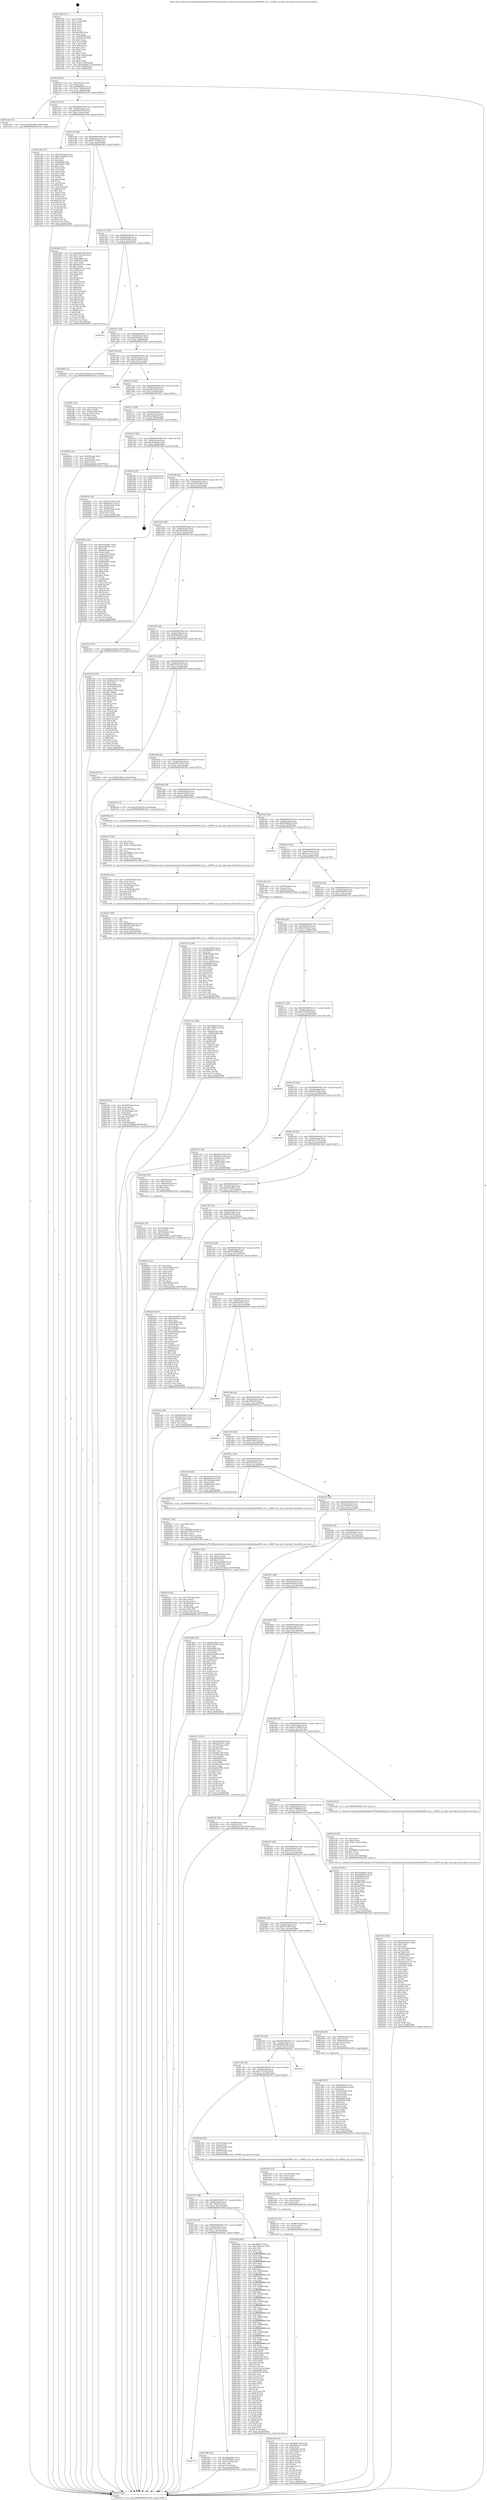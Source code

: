 digraph "0x401290" {
  label = "0x401290 (/mnt/c/Users/mathe/Desktop/tcc/POCII/binaries/extr_linuxdriversnetwirelessathath9kar9003_mci.c_ar9003_mci_get_interrupt_Final-ollvm.out::main(0))"
  labelloc = "t"
  node[shape=record]

  Entry [label="",width=0.3,height=0.3,shape=circle,fillcolor=black,style=filled]
  "0x4012ff" [label="{
     0x4012ff [32]\l
     | [instrs]\l
     &nbsp;&nbsp;0x4012ff \<+6\>: mov -0xa0(%rbp),%eax\l
     &nbsp;&nbsp;0x401305 \<+2\>: mov %eax,%ecx\l
     &nbsp;&nbsp;0x401307 \<+6\>: sub $0x80860614,%ecx\l
     &nbsp;&nbsp;0x40130d \<+6\>: mov %eax,-0xb4(%rbp)\l
     &nbsp;&nbsp;0x401313 \<+6\>: mov %ecx,-0xb8(%rbp)\l
     &nbsp;&nbsp;0x401319 \<+6\>: je 0000000000401adf \<main+0x84f\>\l
  }"]
  "0x401adf" [label="{
     0x401adf [15]\l
     | [instrs]\l
     &nbsp;&nbsp;0x401adf \<+10\>: movl $0x2d2c684,-0xa0(%rbp)\l
     &nbsp;&nbsp;0x401ae9 \<+5\>: jmp 000000000040255a \<main+0x12ca\>\l
  }"]
  "0x40131f" [label="{
     0x40131f [28]\l
     | [instrs]\l
     &nbsp;&nbsp;0x40131f \<+5\>: jmp 0000000000401324 \<main+0x94\>\l
     &nbsp;&nbsp;0x401324 \<+6\>: mov -0xb4(%rbp),%eax\l
     &nbsp;&nbsp;0x40132a \<+5\>: sub $0x83e52799,%eax\l
     &nbsp;&nbsp;0x40132f \<+6\>: mov %eax,-0xbc(%rbp)\l
     &nbsp;&nbsp;0x401335 \<+6\>: je 0000000000401e56 \<main+0xbc6\>\l
  }"]
  Exit [label="",width=0.3,height=0.3,shape=circle,fillcolor=black,style=filled,peripheries=2]
  "0x401e56" [label="{
     0x401e56 [137]\l
     | [instrs]\l
     &nbsp;&nbsp;0x401e56 \<+5\>: mov $0xe53d7dcd,%eax\l
     &nbsp;&nbsp;0x401e5b \<+5\>: mov $0x4123b9b9,%ecx\l
     &nbsp;&nbsp;0x401e60 \<+2\>: mov $0x1,%dl\l
     &nbsp;&nbsp;0x401e62 \<+2\>: xor %esi,%esi\l
     &nbsp;&nbsp;0x401e64 \<+7\>: mov 0x405068,%edi\l
     &nbsp;&nbsp;0x401e6b \<+8\>: mov 0x405054,%r8d\l
     &nbsp;&nbsp;0x401e73 \<+3\>: sub $0x1,%esi\l
     &nbsp;&nbsp;0x401e76 \<+3\>: mov %edi,%r9d\l
     &nbsp;&nbsp;0x401e79 \<+3\>: add %esi,%r9d\l
     &nbsp;&nbsp;0x401e7c \<+4\>: imul %r9d,%edi\l
     &nbsp;&nbsp;0x401e80 \<+3\>: and $0x1,%edi\l
     &nbsp;&nbsp;0x401e83 \<+3\>: cmp $0x0,%edi\l
     &nbsp;&nbsp;0x401e86 \<+4\>: sete %r10b\l
     &nbsp;&nbsp;0x401e8a \<+4\>: cmp $0xa,%r8d\l
     &nbsp;&nbsp;0x401e8e \<+4\>: setl %r11b\l
     &nbsp;&nbsp;0x401e92 \<+3\>: mov %r10b,%bl\l
     &nbsp;&nbsp;0x401e95 \<+3\>: xor $0xff,%bl\l
     &nbsp;&nbsp;0x401e98 \<+3\>: mov %r11b,%r14b\l
     &nbsp;&nbsp;0x401e9b \<+4\>: xor $0xff,%r14b\l
     &nbsp;&nbsp;0x401e9f \<+3\>: xor $0x1,%dl\l
     &nbsp;&nbsp;0x401ea2 \<+3\>: mov %bl,%r15b\l
     &nbsp;&nbsp;0x401ea5 \<+4\>: and $0xff,%r15b\l
     &nbsp;&nbsp;0x401ea9 \<+3\>: and %dl,%r10b\l
     &nbsp;&nbsp;0x401eac \<+3\>: mov %r14b,%r12b\l
     &nbsp;&nbsp;0x401eaf \<+4\>: and $0xff,%r12b\l
     &nbsp;&nbsp;0x401eb3 \<+3\>: and %dl,%r11b\l
     &nbsp;&nbsp;0x401eb6 \<+3\>: or %r10b,%r15b\l
     &nbsp;&nbsp;0x401eb9 \<+3\>: or %r11b,%r12b\l
     &nbsp;&nbsp;0x401ebc \<+3\>: xor %r12b,%r15b\l
     &nbsp;&nbsp;0x401ebf \<+3\>: or %r14b,%bl\l
     &nbsp;&nbsp;0x401ec2 \<+3\>: xor $0xff,%bl\l
     &nbsp;&nbsp;0x401ec5 \<+3\>: or $0x1,%dl\l
     &nbsp;&nbsp;0x401ec8 \<+2\>: and %dl,%bl\l
     &nbsp;&nbsp;0x401eca \<+3\>: or %bl,%r15b\l
     &nbsp;&nbsp;0x401ecd \<+4\>: test $0x1,%r15b\l
     &nbsp;&nbsp;0x401ed1 \<+3\>: cmovne %ecx,%eax\l
     &nbsp;&nbsp;0x401ed4 \<+6\>: mov %eax,-0xa0(%rbp)\l
     &nbsp;&nbsp;0x401eda \<+5\>: jmp 000000000040255a \<main+0x12ca\>\l
  }"]
  "0x40133b" [label="{
     0x40133b [28]\l
     | [instrs]\l
     &nbsp;&nbsp;0x40133b \<+5\>: jmp 0000000000401340 \<main+0xb0\>\l
     &nbsp;&nbsp;0x401340 \<+6\>: mov -0xb4(%rbp),%eax\l
     &nbsp;&nbsp;0x401346 \<+5\>: sub $0x9731fef4,%eax\l
     &nbsp;&nbsp;0x40134b \<+6\>: mov %eax,-0xc0(%rbp)\l
     &nbsp;&nbsp;0x401351 \<+6\>: je 00000000004020d6 \<main+0xe46\>\l
  }"]
  "0x4021b0" [label="{
     0x4021b0 [95]\l
     | [instrs]\l
     &nbsp;&nbsp;0x4021b0 \<+5\>: mov $0x648d7285,%ecx\l
     &nbsp;&nbsp;0x4021b5 \<+6\>: mov $0xd4da13e3,%r8d\l
     &nbsp;&nbsp;0x4021bb \<+3\>: xor %r9d,%r9d\l
     &nbsp;&nbsp;0x4021be \<+8\>: mov 0x405068,%r10d\l
     &nbsp;&nbsp;0x4021c6 \<+8\>: mov 0x405054,%r11d\l
     &nbsp;&nbsp;0x4021ce \<+4\>: sub $0x1,%r9d\l
     &nbsp;&nbsp;0x4021d2 \<+3\>: mov %r10d,%ebx\l
     &nbsp;&nbsp;0x4021d5 \<+3\>: add %r9d,%ebx\l
     &nbsp;&nbsp;0x4021d8 \<+4\>: imul %ebx,%r10d\l
     &nbsp;&nbsp;0x4021dc \<+4\>: and $0x1,%r10d\l
     &nbsp;&nbsp;0x4021e0 \<+4\>: cmp $0x0,%r10d\l
     &nbsp;&nbsp;0x4021e4 \<+4\>: sete %r14b\l
     &nbsp;&nbsp;0x4021e8 \<+4\>: cmp $0xa,%r11d\l
     &nbsp;&nbsp;0x4021ec \<+4\>: setl %r15b\l
     &nbsp;&nbsp;0x4021f0 \<+3\>: mov %r14b,%r12b\l
     &nbsp;&nbsp;0x4021f3 \<+3\>: and %r15b,%r12b\l
     &nbsp;&nbsp;0x4021f6 \<+3\>: xor %r15b,%r14b\l
     &nbsp;&nbsp;0x4021f9 \<+3\>: or %r14b,%r12b\l
     &nbsp;&nbsp;0x4021fc \<+4\>: test $0x1,%r12b\l
     &nbsp;&nbsp;0x402200 \<+4\>: cmovne %r8d,%ecx\l
     &nbsp;&nbsp;0x402204 \<+6\>: mov %ecx,-0xa0(%rbp)\l
     &nbsp;&nbsp;0x40220a \<+5\>: jmp 000000000040255a \<main+0x12ca\>\l
  }"]
  "0x4020d6" [label="{
     0x4020d6 [147]\l
     | [instrs]\l
     &nbsp;&nbsp;0x4020d6 \<+5\>: mov $0x648d7285,%eax\l
     &nbsp;&nbsp;0x4020db \<+5\>: mov $0x7153a52f,%ecx\l
     &nbsp;&nbsp;0x4020e0 \<+2\>: mov $0x1,%dl\l
     &nbsp;&nbsp;0x4020e2 \<+7\>: mov 0x405068,%esi\l
     &nbsp;&nbsp;0x4020e9 \<+7\>: mov 0x405054,%edi\l
     &nbsp;&nbsp;0x4020f0 \<+3\>: mov %esi,%r8d\l
     &nbsp;&nbsp;0x4020f3 \<+7\>: add $0x48e61791,%r8d\l
     &nbsp;&nbsp;0x4020fa \<+4\>: sub $0x1,%r8d\l
     &nbsp;&nbsp;0x4020fe \<+7\>: sub $0x48e61791,%r8d\l
     &nbsp;&nbsp;0x402105 \<+4\>: imul %r8d,%esi\l
     &nbsp;&nbsp;0x402109 \<+3\>: and $0x1,%esi\l
     &nbsp;&nbsp;0x40210c \<+3\>: cmp $0x0,%esi\l
     &nbsp;&nbsp;0x40210f \<+4\>: sete %r9b\l
     &nbsp;&nbsp;0x402113 \<+3\>: cmp $0xa,%edi\l
     &nbsp;&nbsp;0x402116 \<+4\>: setl %r10b\l
     &nbsp;&nbsp;0x40211a \<+3\>: mov %r9b,%r11b\l
     &nbsp;&nbsp;0x40211d \<+4\>: xor $0xff,%r11b\l
     &nbsp;&nbsp;0x402121 \<+3\>: mov %r10b,%bl\l
     &nbsp;&nbsp;0x402124 \<+3\>: xor $0xff,%bl\l
     &nbsp;&nbsp;0x402127 \<+3\>: xor $0x0,%dl\l
     &nbsp;&nbsp;0x40212a \<+3\>: mov %r11b,%r14b\l
     &nbsp;&nbsp;0x40212d \<+4\>: and $0x0,%r14b\l
     &nbsp;&nbsp;0x402131 \<+3\>: and %dl,%r9b\l
     &nbsp;&nbsp;0x402134 \<+3\>: mov %bl,%r15b\l
     &nbsp;&nbsp;0x402137 \<+4\>: and $0x0,%r15b\l
     &nbsp;&nbsp;0x40213b \<+3\>: and %dl,%r10b\l
     &nbsp;&nbsp;0x40213e \<+3\>: or %r9b,%r14b\l
     &nbsp;&nbsp;0x402141 \<+3\>: or %r10b,%r15b\l
     &nbsp;&nbsp;0x402144 \<+3\>: xor %r15b,%r14b\l
     &nbsp;&nbsp;0x402147 \<+3\>: or %bl,%r11b\l
     &nbsp;&nbsp;0x40214a \<+4\>: xor $0xff,%r11b\l
     &nbsp;&nbsp;0x40214e \<+3\>: or $0x0,%dl\l
     &nbsp;&nbsp;0x402151 \<+3\>: and %dl,%r11b\l
     &nbsp;&nbsp;0x402154 \<+3\>: or %r11b,%r14b\l
     &nbsp;&nbsp;0x402157 \<+4\>: test $0x1,%r14b\l
     &nbsp;&nbsp;0x40215b \<+3\>: cmovne %ecx,%eax\l
     &nbsp;&nbsp;0x40215e \<+6\>: mov %eax,-0xa0(%rbp)\l
     &nbsp;&nbsp;0x402164 \<+5\>: jmp 000000000040255a \<main+0x12ca\>\l
  }"]
  "0x401357" [label="{
     0x401357 [28]\l
     | [instrs]\l
     &nbsp;&nbsp;0x401357 \<+5\>: jmp 000000000040135c \<main+0xcc\>\l
     &nbsp;&nbsp;0x40135c \<+6\>: mov -0xb4(%rbp),%eax\l
     &nbsp;&nbsp;0x401362 \<+5\>: sub $0x9fb5a8dc,%eax\l
     &nbsp;&nbsp;0x401367 \<+6\>: mov %eax,-0xc4(%rbp)\l
     &nbsp;&nbsp;0x40136d \<+6\>: je 000000000040221e \<main+0xf8e\>\l
  }"]
  "0x4021a1" [label="{
     0x4021a1 [15]\l
     | [instrs]\l
     &nbsp;&nbsp;0x4021a1 \<+4\>: mov -0x48(%rbp),%rax\l
     &nbsp;&nbsp;0x4021a5 \<+3\>: mov (%rax),%rax\l
     &nbsp;&nbsp;0x4021a8 \<+3\>: mov %rax,%rdi\l
     &nbsp;&nbsp;0x4021ab \<+5\>: call 0000000000401030 \<free@plt\>\l
     | [calls]\l
     &nbsp;&nbsp;0x401030 \{1\} (unknown)\l
  }"]
  "0x40221e" [label="{
     0x40221e\l
  }", style=dashed]
  "0x401373" [label="{
     0x401373 [28]\l
     | [instrs]\l
     &nbsp;&nbsp;0x401373 \<+5\>: jmp 0000000000401378 \<main+0xe8\>\l
     &nbsp;&nbsp;0x401378 \<+6\>: mov -0xb4(%rbp),%eax\l
     &nbsp;&nbsp;0x40137e \<+5\>: sub $0xa05dbacc,%eax\l
     &nbsp;&nbsp;0x401383 \<+6\>: mov %eax,-0xc8(%rbp)\l
     &nbsp;&nbsp;0x401389 \<+6\>: je 0000000000401fb8 \<main+0xd28\>\l
  }"]
  "0x402192" [label="{
     0x402192 [15]\l
     | [instrs]\l
     &nbsp;&nbsp;0x402192 \<+4\>: mov -0x60(%rbp),%rax\l
     &nbsp;&nbsp;0x402196 \<+3\>: mov (%rax),%rax\l
     &nbsp;&nbsp;0x402199 \<+3\>: mov %rax,%rdi\l
     &nbsp;&nbsp;0x40219c \<+5\>: call 0000000000401030 \<free@plt\>\l
     | [calls]\l
     &nbsp;&nbsp;0x401030 \{1\} (unknown)\l
  }"]
  "0x401fb8" [label="{
     0x401fb8 [15]\l
     | [instrs]\l
     &nbsp;&nbsp;0x401fb8 \<+10\>: movl $0x158401c4,-0xa0(%rbp)\l
     &nbsp;&nbsp;0x401fc2 \<+5\>: jmp 000000000040255a \<main+0x12ca\>\l
  }"]
  "0x40138f" [label="{
     0x40138f [28]\l
     | [instrs]\l
     &nbsp;&nbsp;0x40138f \<+5\>: jmp 0000000000401394 \<main+0x104\>\l
     &nbsp;&nbsp;0x401394 \<+6\>: mov -0xb4(%rbp),%eax\l
     &nbsp;&nbsp;0x40139a \<+5\>: sub $0xa3aed667,%eax\l
     &nbsp;&nbsp;0x40139f \<+6\>: mov %eax,-0xcc(%rbp)\l
     &nbsp;&nbsp;0x4013a5 \<+6\>: je 0000000000402542 \<main+0x12b2\>\l
  }"]
  "0x402183" [label="{
     0x402183 [15]\l
     | [instrs]\l
     &nbsp;&nbsp;0x402183 \<+4\>: mov -0x78(%rbp),%rax\l
     &nbsp;&nbsp;0x402187 \<+3\>: mov (%rax),%rax\l
     &nbsp;&nbsp;0x40218a \<+3\>: mov %rax,%rdi\l
     &nbsp;&nbsp;0x40218d \<+5\>: call 0000000000401030 \<free@plt\>\l
     | [calls]\l
     &nbsp;&nbsp;0x401030 \{1\} (unknown)\l
  }"]
  "0x402542" [label="{
     0x402542\l
  }", style=dashed]
  "0x4013ab" [label="{
     0x4013ab [28]\l
     | [instrs]\l
     &nbsp;&nbsp;0x4013ab \<+5\>: jmp 00000000004013b0 \<main+0x120\>\l
     &nbsp;&nbsp;0x4013b0 \<+6\>: mov -0xb4(%rbp),%eax\l
     &nbsp;&nbsp;0x4013b6 \<+5\>: sub $0xa6d13c05,%eax\l
     &nbsp;&nbsp;0x4013bb \<+6\>: mov %eax,-0xd0(%rbp)\l
     &nbsp;&nbsp;0x4013c1 \<+6\>: je 0000000000401ff1 \<main+0xd61\>\l
  }"]
  "0x40207f" [label="{
     0x40207f [45]\l
     | [instrs]\l
     &nbsp;&nbsp;0x40207f \<+6\>: mov -0x174(%rbp),%ecx\l
     &nbsp;&nbsp;0x402085 \<+3\>: imul %eax,%ecx\l
     &nbsp;&nbsp;0x402088 \<+3\>: movslq %ecx,%rsi\l
     &nbsp;&nbsp;0x40208b \<+4\>: mov -0x48(%rbp),%rdi\l
     &nbsp;&nbsp;0x40208f \<+3\>: mov (%rdi),%rdi\l
     &nbsp;&nbsp;0x402092 \<+4\>: mov -0x40(%rbp),%r8\l
     &nbsp;&nbsp;0x402096 \<+3\>: movslq (%r8),%r8\l
     &nbsp;&nbsp;0x402099 \<+4\>: mov %rsi,(%rdi,%r8,8)\l
     &nbsp;&nbsp;0x40209d \<+10\>: movl $0xee9aadf1,-0xa0(%rbp)\l
     &nbsp;&nbsp;0x4020a7 \<+5\>: jmp 000000000040255a \<main+0x12ca\>\l
  }"]
  "0x401ff1" [label="{
     0x401ff1 [29]\l
     | [instrs]\l
     &nbsp;&nbsp;0x401ff1 \<+4\>: mov -0x50(%rbp),%rax\l
     &nbsp;&nbsp;0x401ff5 \<+6\>: movl $0x1,(%rax)\l
     &nbsp;&nbsp;0x401ffb \<+4\>: mov -0x50(%rbp),%rax\l
     &nbsp;&nbsp;0x401fff \<+3\>: movslq (%rax),%rax\l
     &nbsp;&nbsp;0x402002 \<+4\>: shl $0x3,%rax\l
     &nbsp;&nbsp;0x402006 \<+3\>: mov %rax,%rdi\l
     &nbsp;&nbsp;0x402009 \<+5\>: call 0000000000401050 \<malloc@plt\>\l
     | [calls]\l
     &nbsp;&nbsp;0x401050 \{1\} (unknown)\l
  }"]
  "0x4013c7" [label="{
     0x4013c7 [28]\l
     | [instrs]\l
     &nbsp;&nbsp;0x4013c7 \<+5\>: jmp 00000000004013cc \<main+0x13c\>\l
     &nbsp;&nbsp;0x4013cc \<+6\>: mov -0xb4(%rbp),%eax\l
     &nbsp;&nbsp;0x4013d2 \<+5\>: sub $0xcaadeebf,%eax\l
     &nbsp;&nbsp;0x4013d7 \<+6\>: mov %eax,-0xd4(%rbp)\l
     &nbsp;&nbsp;0x4013dd \<+6\>: je 000000000040202e \<main+0xd9e\>\l
  }"]
  "0x402057" [label="{
     0x402057 [40]\l
     | [instrs]\l
     &nbsp;&nbsp;0x402057 \<+5\>: mov $0x2,%ecx\l
     &nbsp;&nbsp;0x40205c \<+1\>: cltd\l
     &nbsp;&nbsp;0x40205d \<+2\>: idiv %ecx\l
     &nbsp;&nbsp;0x40205f \<+6\>: imul $0xfffffffe,%edx,%ecx\l
     &nbsp;&nbsp;0x402065 \<+6\>: add $0xca7bc5c1,%ecx\l
     &nbsp;&nbsp;0x40206b \<+3\>: add $0x1,%ecx\l
     &nbsp;&nbsp;0x40206e \<+6\>: sub $0xca7bc5c1,%ecx\l
     &nbsp;&nbsp;0x402074 \<+6\>: mov %ecx,-0x174(%rbp)\l
     &nbsp;&nbsp;0x40207a \<+5\>: call 0000000000401160 \<next_i\>\l
     | [calls]\l
     &nbsp;&nbsp;0x401160 \{1\} (/mnt/c/Users/mathe/Desktop/tcc/POCII/binaries/extr_linuxdriversnetwirelessathath9kar9003_mci.c_ar9003_mci_get_interrupt_Final-ollvm.out::next_i)\l
  }"]
  "0x40202e" [label="{
     0x40202e [36]\l
     | [instrs]\l
     &nbsp;&nbsp;0x40202e \<+5\>: mov $0x9731fef4,%eax\l
     &nbsp;&nbsp;0x402033 \<+5\>: mov $0xf08da13,%ecx\l
     &nbsp;&nbsp;0x402038 \<+4\>: mov -0x40(%rbp),%rdx\l
     &nbsp;&nbsp;0x40203c \<+2\>: mov (%rdx),%esi\l
     &nbsp;&nbsp;0x40203e \<+4\>: mov -0x50(%rbp),%rdx\l
     &nbsp;&nbsp;0x402042 \<+2\>: cmp (%rdx),%esi\l
     &nbsp;&nbsp;0x402044 \<+3\>: cmovl %ecx,%eax\l
     &nbsp;&nbsp;0x402047 \<+6\>: mov %eax,-0xa0(%rbp)\l
     &nbsp;&nbsp;0x40204d \<+5\>: jmp 000000000040255a \<main+0x12ca\>\l
  }"]
  "0x4013e3" [label="{
     0x4013e3 [28]\l
     | [instrs]\l
     &nbsp;&nbsp;0x4013e3 \<+5\>: jmp 00000000004013e8 \<main+0x158\>\l
     &nbsp;&nbsp;0x4013e8 \<+6\>: mov -0xb4(%rbp),%eax\l
     &nbsp;&nbsp;0x4013ee \<+5\>: sub $0xcda0b3dc,%eax\l
     &nbsp;&nbsp;0x4013f3 \<+6\>: mov %eax,-0xd8(%rbp)\l
     &nbsp;&nbsp;0x4013f9 \<+6\>: je 000000000040238f \<main+0x10ff\>\l
  }"]
  "0x40200e" [label="{
     0x40200e [32]\l
     | [instrs]\l
     &nbsp;&nbsp;0x40200e \<+4\>: mov -0x48(%rbp),%rdi\l
     &nbsp;&nbsp;0x402012 \<+3\>: mov %rax,(%rdi)\l
     &nbsp;&nbsp;0x402015 \<+4\>: mov -0x40(%rbp),%rax\l
     &nbsp;&nbsp;0x402019 \<+6\>: movl $0x0,(%rax)\l
     &nbsp;&nbsp;0x40201f \<+10\>: movl $0xcaadeebf,-0xa0(%rbp)\l
     &nbsp;&nbsp;0x402029 \<+5\>: jmp 000000000040255a \<main+0x12ca\>\l
  }"]
  "0x40238f" [label="{
     0x40238f [18]\l
     | [instrs]\l
     &nbsp;&nbsp;0x40238f \<+3\>: mov -0x2c(%rbp),%eax\l
     &nbsp;&nbsp;0x402392 \<+4\>: lea -0x28(%rbp),%rsp\l
     &nbsp;&nbsp;0x402396 \<+1\>: pop %rbx\l
     &nbsp;&nbsp;0x402397 \<+2\>: pop %r12\l
     &nbsp;&nbsp;0x402399 \<+2\>: pop %r13\l
     &nbsp;&nbsp;0x40239b \<+2\>: pop %r14\l
     &nbsp;&nbsp;0x40239d \<+2\>: pop %r15\l
     &nbsp;&nbsp;0x40239f \<+1\>: pop %rbp\l
     &nbsp;&nbsp;0x4023a0 \<+1\>: ret\l
  }"]
  "0x4013ff" [label="{
     0x4013ff [28]\l
     | [instrs]\l
     &nbsp;&nbsp;0x4013ff \<+5\>: jmp 0000000000401404 \<main+0x174\>\l
     &nbsp;&nbsp;0x401404 \<+6\>: mov -0xb4(%rbp),%eax\l
     &nbsp;&nbsp;0x40140a \<+5\>: sub $0xd034724e,%eax\l
     &nbsp;&nbsp;0x40140f \<+6\>: mov %eax,-0xdc(%rbp)\l
     &nbsp;&nbsp;0x401415 \<+6\>: je 00000000004022f0 \<main+0x1060\>\l
  }"]
  "0x401f10" [label="{
     0x401f10 [168]\l
     | [instrs]\l
     &nbsp;&nbsp;0x401f10 \<+5\>: mov $0xe53d7dcd,%ecx\l
     &nbsp;&nbsp;0x401f15 \<+5\>: mov $0xa05dbacc,%edx\l
     &nbsp;&nbsp;0x401f1a \<+3\>: mov $0x1,%dil\l
     &nbsp;&nbsp;0x401f1d \<+2\>: xor %esi,%esi\l
     &nbsp;&nbsp;0x401f1f \<+7\>: mov -0x170(%rbp),%r8d\l
     &nbsp;&nbsp;0x401f26 \<+4\>: imul %eax,%r8d\l
     &nbsp;&nbsp;0x401f2a \<+3\>: movslq %r8d,%r9\l
     &nbsp;&nbsp;0x401f2d \<+4\>: mov -0x60(%rbp),%r10\l
     &nbsp;&nbsp;0x401f31 \<+3\>: mov (%r10),%r10\l
     &nbsp;&nbsp;0x401f34 \<+4\>: mov -0x58(%rbp),%r11\l
     &nbsp;&nbsp;0x401f38 \<+3\>: movslq (%r11),%r11\l
     &nbsp;&nbsp;0x401f3b \<+4\>: mov %r9,(%r10,%r11,8)\l
     &nbsp;&nbsp;0x401f3f \<+7\>: mov 0x405068,%eax\l
     &nbsp;&nbsp;0x401f46 \<+8\>: mov 0x405054,%r8d\l
     &nbsp;&nbsp;0x401f4e \<+3\>: sub $0x1,%esi\l
     &nbsp;&nbsp;0x401f51 \<+2\>: mov %eax,%ebx\l
     &nbsp;&nbsp;0x401f53 \<+2\>: add %esi,%ebx\l
     &nbsp;&nbsp;0x401f55 \<+3\>: imul %ebx,%eax\l
     &nbsp;&nbsp;0x401f58 \<+3\>: and $0x1,%eax\l
     &nbsp;&nbsp;0x401f5b \<+3\>: cmp $0x0,%eax\l
     &nbsp;&nbsp;0x401f5e \<+4\>: sete %r14b\l
     &nbsp;&nbsp;0x401f62 \<+4\>: cmp $0xa,%r8d\l
     &nbsp;&nbsp;0x401f66 \<+4\>: setl %r15b\l
     &nbsp;&nbsp;0x401f6a \<+3\>: mov %r14b,%r12b\l
     &nbsp;&nbsp;0x401f6d \<+4\>: xor $0xff,%r12b\l
     &nbsp;&nbsp;0x401f71 \<+3\>: mov %r15b,%r13b\l
     &nbsp;&nbsp;0x401f74 \<+4\>: xor $0xff,%r13b\l
     &nbsp;&nbsp;0x401f78 \<+4\>: xor $0x1,%dil\l
     &nbsp;&nbsp;0x401f7c \<+3\>: mov %r12b,%al\l
     &nbsp;&nbsp;0x401f7f \<+2\>: and $0xff,%al\l
     &nbsp;&nbsp;0x401f81 \<+3\>: and %dil,%r14b\l
     &nbsp;&nbsp;0x401f84 \<+3\>: mov %r13b,%sil\l
     &nbsp;&nbsp;0x401f87 \<+4\>: and $0xff,%sil\l
     &nbsp;&nbsp;0x401f8b \<+3\>: and %dil,%r15b\l
     &nbsp;&nbsp;0x401f8e \<+3\>: or %r14b,%al\l
     &nbsp;&nbsp;0x401f91 \<+3\>: or %r15b,%sil\l
     &nbsp;&nbsp;0x401f94 \<+3\>: xor %sil,%al\l
     &nbsp;&nbsp;0x401f97 \<+3\>: or %r13b,%r12b\l
     &nbsp;&nbsp;0x401f9a \<+4\>: xor $0xff,%r12b\l
     &nbsp;&nbsp;0x401f9e \<+4\>: or $0x1,%dil\l
     &nbsp;&nbsp;0x401fa2 \<+3\>: and %dil,%r12b\l
     &nbsp;&nbsp;0x401fa5 \<+3\>: or %r12b,%al\l
     &nbsp;&nbsp;0x401fa8 \<+2\>: test $0x1,%al\l
     &nbsp;&nbsp;0x401faa \<+3\>: cmovne %edx,%ecx\l
     &nbsp;&nbsp;0x401fad \<+6\>: mov %ecx,-0xa0(%rbp)\l
     &nbsp;&nbsp;0x401fb3 \<+5\>: jmp 000000000040255a \<main+0x12ca\>\l
  }"]
  "0x4022f0" [label="{
     0x4022f0 [159]\l
     | [instrs]\l
     &nbsp;&nbsp;0x4022f0 \<+5\>: mov $0xa3aed667,%eax\l
     &nbsp;&nbsp;0x4022f5 \<+5\>: mov $0xcda0b3dc,%ecx\l
     &nbsp;&nbsp;0x4022fa \<+2\>: mov $0x1,%dl\l
     &nbsp;&nbsp;0x4022fc \<+7\>: mov -0x98(%rbp),%rsi\l
     &nbsp;&nbsp;0x402303 \<+2\>: mov (%rsi),%edi\l
     &nbsp;&nbsp;0x402305 \<+3\>: mov %edi,-0x2c(%rbp)\l
     &nbsp;&nbsp;0x402308 \<+7\>: mov 0x405068,%edi\l
     &nbsp;&nbsp;0x40230f \<+8\>: mov 0x405054,%r8d\l
     &nbsp;&nbsp;0x402317 \<+3\>: mov %edi,%r9d\l
     &nbsp;&nbsp;0x40231a \<+7\>: add $0xf6440f79,%r9d\l
     &nbsp;&nbsp;0x402321 \<+4\>: sub $0x1,%r9d\l
     &nbsp;&nbsp;0x402325 \<+7\>: sub $0xf6440f79,%r9d\l
     &nbsp;&nbsp;0x40232c \<+4\>: imul %r9d,%edi\l
     &nbsp;&nbsp;0x402330 \<+3\>: and $0x1,%edi\l
     &nbsp;&nbsp;0x402333 \<+3\>: cmp $0x0,%edi\l
     &nbsp;&nbsp;0x402336 \<+4\>: sete %r10b\l
     &nbsp;&nbsp;0x40233a \<+4\>: cmp $0xa,%r8d\l
     &nbsp;&nbsp;0x40233e \<+4\>: setl %r11b\l
     &nbsp;&nbsp;0x402342 \<+3\>: mov %r10b,%bl\l
     &nbsp;&nbsp;0x402345 \<+3\>: xor $0xff,%bl\l
     &nbsp;&nbsp;0x402348 \<+3\>: mov %r11b,%r14b\l
     &nbsp;&nbsp;0x40234b \<+4\>: xor $0xff,%r14b\l
     &nbsp;&nbsp;0x40234f \<+3\>: xor $0x1,%dl\l
     &nbsp;&nbsp;0x402352 \<+3\>: mov %bl,%r15b\l
     &nbsp;&nbsp;0x402355 \<+4\>: and $0xff,%r15b\l
     &nbsp;&nbsp;0x402359 \<+3\>: and %dl,%r10b\l
     &nbsp;&nbsp;0x40235c \<+3\>: mov %r14b,%r12b\l
     &nbsp;&nbsp;0x40235f \<+4\>: and $0xff,%r12b\l
     &nbsp;&nbsp;0x402363 \<+3\>: and %dl,%r11b\l
     &nbsp;&nbsp;0x402366 \<+3\>: or %r10b,%r15b\l
     &nbsp;&nbsp;0x402369 \<+3\>: or %r11b,%r12b\l
     &nbsp;&nbsp;0x40236c \<+3\>: xor %r12b,%r15b\l
     &nbsp;&nbsp;0x40236f \<+3\>: or %r14b,%bl\l
     &nbsp;&nbsp;0x402372 \<+3\>: xor $0xff,%bl\l
     &nbsp;&nbsp;0x402375 \<+3\>: or $0x1,%dl\l
     &nbsp;&nbsp;0x402378 \<+2\>: and %dl,%bl\l
     &nbsp;&nbsp;0x40237a \<+3\>: or %bl,%r15b\l
     &nbsp;&nbsp;0x40237d \<+4\>: test $0x1,%r15b\l
     &nbsp;&nbsp;0x402381 \<+3\>: cmovne %ecx,%eax\l
     &nbsp;&nbsp;0x402384 \<+6\>: mov %eax,-0xa0(%rbp)\l
     &nbsp;&nbsp;0x40238a \<+5\>: jmp 000000000040255a \<main+0x12ca\>\l
  }"]
  "0x40141b" [label="{
     0x40141b [28]\l
     | [instrs]\l
     &nbsp;&nbsp;0x40141b \<+5\>: jmp 0000000000401420 \<main+0x190\>\l
     &nbsp;&nbsp;0x401420 \<+6\>: mov -0xb4(%rbp),%eax\l
     &nbsp;&nbsp;0x401426 \<+5\>: sub $0xd0d6da2a,%eax\l
     &nbsp;&nbsp;0x40142b \<+6\>: mov %eax,-0xe0(%rbp)\l
     &nbsp;&nbsp;0x401431 \<+6\>: je 0000000000401e23 \<main+0xb93\>\l
  }"]
  "0x401ee4" [label="{
     0x401ee4 [44]\l
     | [instrs]\l
     &nbsp;&nbsp;0x401ee4 \<+2\>: xor %ecx,%ecx\l
     &nbsp;&nbsp;0x401ee6 \<+5\>: mov $0x2,%edx\l
     &nbsp;&nbsp;0x401eeb \<+6\>: mov %edx,-0x16c(%rbp)\l
     &nbsp;&nbsp;0x401ef1 \<+1\>: cltd\l
     &nbsp;&nbsp;0x401ef2 \<+6\>: mov -0x16c(%rbp),%esi\l
     &nbsp;&nbsp;0x401ef8 \<+2\>: idiv %esi\l
     &nbsp;&nbsp;0x401efa \<+6\>: imul $0xfffffffe,%edx,%edx\l
     &nbsp;&nbsp;0x401f00 \<+3\>: sub $0x1,%ecx\l
     &nbsp;&nbsp;0x401f03 \<+2\>: sub %ecx,%edx\l
     &nbsp;&nbsp;0x401f05 \<+6\>: mov %edx,-0x170(%rbp)\l
     &nbsp;&nbsp;0x401f0b \<+5\>: call 0000000000401160 \<next_i\>\l
     | [calls]\l
     &nbsp;&nbsp;0x401160 \{1\} (/mnt/c/Users/mathe/Desktop/tcc/POCII/binaries/extr_linuxdriversnetwirelessathath9kar9003_mci.c_ar9003_mci_get_interrupt_Final-ollvm.out::next_i)\l
  }"]
  "0x401e23" [label="{
     0x401e23 [15]\l
     | [instrs]\l
     &nbsp;&nbsp;0x401e23 \<+10\>: movl $0xe2475ad1,-0xa0(%rbp)\l
     &nbsp;&nbsp;0x401e2d \<+5\>: jmp 000000000040255a \<main+0x12ca\>\l
  }"]
  "0x401437" [label="{
     0x401437 [28]\l
     | [instrs]\l
     &nbsp;&nbsp;0x401437 \<+5\>: jmp 000000000040143c \<main+0x1ac\>\l
     &nbsp;&nbsp;0x40143c \<+6\>: mov -0xb4(%rbp),%eax\l
     &nbsp;&nbsp;0x401442 \<+5\>: sub $0xd0dedf93,%eax\l
     &nbsp;&nbsp;0x401447 \<+6\>: mov %eax,-0xe4(%rbp)\l
     &nbsp;&nbsp;0x40144d \<+6\>: je 00000000004019cd \<main+0x73d\>\l
  }"]
  "0x401db8" [label="{
     0x401db8 [107]\l
     | [instrs]\l
     &nbsp;&nbsp;0x401db8 \<+5\>: mov $0x66a95b5,%ecx\l
     &nbsp;&nbsp;0x401dbd \<+5\>: mov $0xd0d6da2a,%edx\l
     &nbsp;&nbsp;0x401dc2 \<+2\>: xor %esi,%esi\l
     &nbsp;&nbsp;0x401dc4 \<+4\>: mov -0x60(%rbp),%rdi\l
     &nbsp;&nbsp;0x401dc8 \<+3\>: mov %rax,(%rdi)\l
     &nbsp;&nbsp;0x401dcb \<+4\>: mov -0x58(%rbp),%rax\l
     &nbsp;&nbsp;0x401dcf \<+6\>: movl $0x0,(%rax)\l
     &nbsp;&nbsp;0x401dd5 \<+8\>: mov 0x405068,%r8d\l
     &nbsp;&nbsp;0x401ddd \<+8\>: mov 0x405054,%r9d\l
     &nbsp;&nbsp;0x401de5 \<+3\>: sub $0x1,%esi\l
     &nbsp;&nbsp;0x401de8 \<+3\>: mov %r8d,%r10d\l
     &nbsp;&nbsp;0x401deb \<+3\>: add %esi,%r10d\l
     &nbsp;&nbsp;0x401dee \<+4\>: imul %r10d,%r8d\l
     &nbsp;&nbsp;0x401df2 \<+4\>: and $0x1,%r8d\l
     &nbsp;&nbsp;0x401df6 \<+4\>: cmp $0x0,%r8d\l
     &nbsp;&nbsp;0x401dfa \<+4\>: sete %r11b\l
     &nbsp;&nbsp;0x401dfe \<+4\>: cmp $0xa,%r9d\l
     &nbsp;&nbsp;0x401e02 \<+3\>: setl %bl\l
     &nbsp;&nbsp;0x401e05 \<+3\>: mov %r11b,%r14b\l
     &nbsp;&nbsp;0x401e08 \<+3\>: and %bl,%r14b\l
     &nbsp;&nbsp;0x401e0b \<+3\>: xor %bl,%r11b\l
     &nbsp;&nbsp;0x401e0e \<+3\>: or %r11b,%r14b\l
     &nbsp;&nbsp;0x401e11 \<+4\>: test $0x1,%r14b\l
     &nbsp;&nbsp;0x401e15 \<+3\>: cmovne %edx,%ecx\l
     &nbsp;&nbsp;0x401e18 \<+6\>: mov %ecx,-0xa0(%rbp)\l
     &nbsp;&nbsp;0x401e1e \<+5\>: jmp 000000000040255a \<main+0x12ca\>\l
  }"]
  "0x4019cd" [label="{
     0x4019cd [147]\l
     | [instrs]\l
     &nbsp;&nbsp;0x4019cd \<+5\>: mov $0xe6165029,%eax\l
     &nbsp;&nbsp;0x4019d2 \<+5\>: mov $0xdcae317c,%ecx\l
     &nbsp;&nbsp;0x4019d7 \<+2\>: mov $0x1,%dl\l
     &nbsp;&nbsp;0x4019d9 \<+7\>: mov 0x405068,%esi\l
     &nbsp;&nbsp;0x4019e0 \<+7\>: mov 0x405054,%edi\l
     &nbsp;&nbsp;0x4019e7 \<+3\>: mov %esi,%r8d\l
     &nbsp;&nbsp;0x4019ea \<+7\>: add $0xafa178ce,%r8d\l
     &nbsp;&nbsp;0x4019f1 \<+4\>: sub $0x1,%r8d\l
     &nbsp;&nbsp;0x4019f5 \<+7\>: sub $0xafa178ce,%r8d\l
     &nbsp;&nbsp;0x4019fc \<+4\>: imul %r8d,%esi\l
     &nbsp;&nbsp;0x401a00 \<+3\>: and $0x1,%esi\l
     &nbsp;&nbsp;0x401a03 \<+3\>: cmp $0x0,%esi\l
     &nbsp;&nbsp;0x401a06 \<+4\>: sete %r9b\l
     &nbsp;&nbsp;0x401a0a \<+3\>: cmp $0xa,%edi\l
     &nbsp;&nbsp;0x401a0d \<+4\>: setl %r10b\l
     &nbsp;&nbsp;0x401a11 \<+3\>: mov %r9b,%r11b\l
     &nbsp;&nbsp;0x401a14 \<+4\>: xor $0xff,%r11b\l
     &nbsp;&nbsp;0x401a18 \<+3\>: mov %r10b,%bl\l
     &nbsp;&nbsp;0x401a1b \<+3\>: xor $0xff,%bl\l
     &nbsp;&nbsp;0x401a1e \<+3\>: xor $0x0,%dl\l
     &nbsp;&nbsp;0x401a21 \<+3\>: mov %r11b,%r14b\l
     &nbsp;&nbsp;0x401a24 \<+4\>: and $0x0,%r14b\l
     &nbsp;&nbsp;0x401a28 \<+3\>: and %dl,%r9b\l
     &nbsp;&nbsp;0x401a2b \<+3\>: mov %bl,%r15b\l
     &nbsp;&nbsp;0x401a2e \<+4\>: and $0x0,%r15b\l
     &nbsp;&nbsp;0x401a32 \<+3\>: and %dl,%r10b\l
     &nbsp;&nbsp;0x401a35 \<+3\>: or %r9b,%r14b\l
     &nbsp;&nbsp;0x401a38 \<+3\>: or %r10b,%r15b\l
     &nbsp;&nbsp;0x401a3b \<+3\>: xor %r15b,%r14b\l
     &nbsp;&nbsp;0x401a3e \<+3\>: or %bl,%r11b\l
     &nbsp;&nbsp;0x401a41 \<+4\>: xor $0xff,%r11b\l
     &nbsp;&nbsp;0x401a45 \<+3\>: or $0x0,%dl\l
     &nbsp;&nbsp;0x401a48 \<+3\>: and %dl,%r11b\l
     &nbsp;&nbsp;0x401a4b \<+3\>: or %r11b,%r14b\l
     &nbsp;&nbsp;0x401a4e \<+4\>: test $0x1,%r14b\l
     &nbsp;&nbsp;0x401a52 \<+3\>: cmovne %ecx,%eax\l
     &nbsp;&nbsp;0x401a55 \<+6\>: mov %eax,-0xa0(%rbp)\l
     &nbsp;&nbsp;0x401a5b \<+5\>: jmp 000000000040255a \<main+0x12ca\>\l
  }"]
  "0x401453" [label="{
     0x401453 [28]\l
     | [instrs]\l
     &nbsp;&nbsp;0x401453 \<+5\>: jmp 0000000000401458 \<main+0x1c8\>\l
     &nbsp;&nbsp;0x401458 \<+6\>: mov -0xb4(%rbp),%eax\l
     &nbsp;&nbsp;0x40145e \<+5\>: sub $0xd122d1d7,%eax\l
     &nbsp;&nbsp;0x401463 \<+6\>: mov %eax,-0xe8(%rbp)\l
     &nbsp;&nbsp;0x401469 \<+6\>: je 0000000000401cf9 \<main+0xa69\>\l
  }"]
  "0x401bef" [label="{
     0x401bef [52]\l
     | [instrs]\l
     &nbsp;&nbsp;0x401bef \<+6\>: mov -0x168(%rbp),%ecx\l
     &nbsp;&nbsp;0x401bf5 \<+3\>: imul %eax,%ecx\l
     &nbsp;&nbsp;0x401bf8 \<+3\>: movslq %ecx,%rdi\l
     &nbsp;&nbsp;0x401bfb \<+4\>: mov -0x78(%rbp),%r8\l
     &nbsp;&nbsp;0x401bff \<+3\>: mov (%r8),%r8\l
     &nbsp;&nbsp;0x401c02 \<+4\>: mov -0x70(%rbp),%r9\l
     &nbsp;&nbsp;0x401c06 \<+3\>: movslq (%r9),%r9\l
     &nbsp;&nbsp;0x401c09 \<+4\>: shl $0x4,%r9\l
     &nbsp;&nbsp;0x401c0d \<+3\>: add %r9,%r8\l
     &nbsp;&nbsp;0x401c10 \<+4\>: mov %rdi,0x8(%r8)\l
     &nbsp;&nbsp;0x401c14 \<+10\>: movl $0x5318d8ef,-0xa0(%rbp)\l
     &nbsp;&nbsp;0x401c1e \<+5\>: jmp 000000000040255a \<main+0x12ca\>\l
  }"]
  "0x401cf9" [label="{
     0x401cf9 [15]\l
     | [instrs]\l
     &nbsp;&nbsp;0x401cf9 \<+10\>: movl $0x87a6012,-0xa0(%rbp)\l
     &nbsp;&nbsp;0x401d03 \<+5\>: jmp 000000000040255a \<main+0x12ca\>\l
  }"]
  "0x40146f" [label="{
     0x40146f [28]\l
     | [instrs]\l
     &nbsp;&nbsp;0x40146f \<+5\>: jmp 0000000000401474 \<main+0x1e4\>\l
     &nbsp;&nbsp;0x401474 \<+6\>: mov -0xb4(%rbp),%eax\l
     &nbsp;&nbsp;0x40147a \<+5\>: sub $0xd4da13e3,%eax\l
     &nbsp;&nbsp;0x40147f \<+6\>: mov %eax,-0xec(%rbp)\l
     &nbsp;&nbsp;0x401485 \<+6\>: je 000000000040220f \<main+0xf7f\>\l
  }"]
  "0x401bc7" [label="{
     0x401bc7 [40]\l
     | [instrs]\l
     &nbsp;&nbsp;0x401bc7 \<+5\>: mov $0x2,%ecx\l
     &nbsp;&nbsp;0x401bcc \<+1\>: cltd\l
     &nbsp;&nbsp;0x401bcd \<+2\>: idiv %ecx\l
     &nbsp;&nbsp;0x401bcf \<+6\>: imul $0xfffffffe,%edx,%ecx\l
     &nbsp;&nbsp;0x401bd5 \<+6\>: add $0xef5a285b,%ecx\l
     &nbsp;&nbsp;0x401bdb \<+3\>: add $0x1,%ecx\l
     &nbsp;&nbsp;0x401bde \<+6\>: sub $0xef5a285b,%ecx\l
     &nbsp;&nbsp;0x401be4 \<+6\>: mov %ecx,-0x168(%rbp)\l
     &nbsp;&nbsp;0x401bea \<+5\>: call 0000000000401160 \<next_i\>\l
     | [calls]\l
     &nbsp;&nbsp;0x401160 \{1\} (/mnt/c/Users/mathe/Desktop/tcc/POCII/binaries/extr_linuxdriversnetwirelessathath9kar9003_mci.c_ar9003_mci_get_interrupt_Final-ollvm.out::next_i)\l
  }"]
  "0x40220f" [label="{
     0x40220f [15]\l
     | [instrs]\l
     &nbsp;&nbsp;0x40220f \<+10\>: movl $0x3038c070,-0xa0(%rbp)\l
     &nbsp;&nbsp;0x402219 \<+5\>: jmp 000000000040255a \<main+0x12ca\>\l
  }"]
  "0x40148b" [label="{
     0x40148b [28]\l
     | [instrs]\l
     &nbsp;&nbsp;0x40148b \<+5\>: jmp 0000000000401490 \<main+0x200\>\l
     &nbsp;&nbsp;0x401490 \<+6\>: mov -0xb4(%rbp),%eax\l
     &nbsp;&nbsp;0x401496 \<+5\>: sub $0xd6cb36a5,%eax\l
     &nbsp;&nbsp;0x40149b \<+6\>: mov %eax,-0xf0(%rbp)\l
     &nbsp;&nbsp;0x4014a1 \<+6\>: je 0000000000401b6d \<main+0x8dd\>\l
  }"]
  "0x401b9e" [label="{
     0x401b9e [41]\l
     | [instrs]\l
     &nbsp;&nbsp;0x401b9e \<+6\>: mov -0x164(%rbp),%ecx\l
     &nbsp;&nbsp;0x401ba4 \<+3\>: imul %eax,%ecx\l
     &nbsp;&nbsp;0x401ba7 \<+3\>: movslq %ecx,%rdi\l
     &nbsp;&nbsp;0x401baa \<+4\>: mov -0x78(%rbp),%r8\l
     &nbsp;&nbsp;0x401bae \<+3\>: mov (%r8),%r8\l
     &nbsp;&nbsp;0x401bb1 \<+4\>: mov -0x70(%rbp),%r9\l
     &nbsp;&nbsp;0x401bb5 \<+3\>: movslq (%r9),%r9\l
     &nbsp;&nbsp;0x401bb8 \<+4\>: shl $0x4,%r9\l
     &nbsp;&nbsp;0x401bbc \<+3\>: add %r9,%r8\l
     &nbsp;&nbsp;0x401bbf \<+3\>: mov %rdi,(%r8)\l
     &nbsp;&nbsp;0x401bc2 \<+5\>: call 0000000000401160 \<next_i\>\l
     | [calls]\l
     &nbsp;&nbsp;0x401160 \{1\} (/mnt/c/Users/mathe/Desktop/tcc/POCII/binaries/extr_linuxdriversnetwirelessathath9kar9003_mci.c_ar9003_mci_get_interrupt_Final-ollvm.out::next_i)\l
  }"]
  "0x401b6d" [label="{
     0x401b6d [5]\l
     | [instrs]\l
     &nbsp;&nbsp;0x401b6d \<+5\>: call 0000000000401160 \<next_i\>\l
     | [calls]\l
     &nbsp;&nbsp;0x401160 \{1\} (/mnt/c/Users/mathe/Desktop/tcc/POCII/binaries/extr_linuxdriversnetwirelessathath9kar9003_mci.c_ar9003_mci_get_interrupt_Final-ollvm.out::next_i)\l
  }"]
  "0x4014a7" [label="{
     0x4014a7 [28]\l
     | [instrs]\l
     &nbsp;&nbsp;0x4014a7 \<+5\>: jmp 00000000004014ac \<main+0x21c\>\l
     &nbsp;&nbsp;0x4014ac \<+6\>: mov -0xb4(%rbp),%eax\l
     &nbsp;&nbsp;0x4014b2 \<+5\>: sub $0xd786826a,%eax\l
     &nbsp;&nbsp;0x4014b7 \<+6\>: mov %eax,-0xf4(%rbp)\l
     &nbsp;&nbsp;0x4014bd \<+6\>: je 00000000004019ac \<main+0x71c\>\l
  }"]
  "0x401b72" [label="{
     0x401b72 [44]\l
     | [instrs]\l
     &nbsp;&nbsp;0x401b72 \<+2\>: xor %ecx,%ecx\l
     &nbsp;&nbsp;0x401b74 \<+5\>: mov $0x2,%edx\l
     &nbsp;&nbsp;0x401b79 \<+6\>: mov %edx,-0x160(%rbp)\l
     &nbsp;&nbsp;0x401b7f \<+1\>: cltd\l
     &nbsp;&nbsp;0x401b80 \<+6\>: mov -0x160(%rbp),%esi\l
     &nbsp;&nbsp;0x401b86 \<+2\>: idiv %esi\l
     &nbsp;&nbsp;0x401b88 \<+6\>: imul $0xfffffffe,%edx,%edx\l
     &nbsp;&nbsp;0x401b8e \<+3\>: sub $0x1,%ecx\l
     &nbsp;&nbsp;0x401b91 \<+2\>: sub %ecx,%edx\l
     &nbsp;&nbsp;0x401b93 \<+6\>: mov %edx,-0x164(%rbp)\l
     &nbsp;&nbsp;0x401b99 \<+5\>: call 0000000000401160 \<next_i\>\l
     | [calls]\l
     &nbsp;&nbsp;0x401160 \{1\} (/mnt/c/Users/mathe/Desktop/tcc/POCII/binaries/extr_linuxdriversnetwirelessathath9kar9003_mci.c_ar9003_mci_get_interrupt_Final-ollvm.out::next_i)\l
  }"]
  "0x4019ac" [label="{
     0x4019ac\l
  }", style=dashed]
  "0x4014c3" [label="{
     0x4014c3 [28]\l
     | [instrs]\l
     &nbsp;&nbsp;0x4014c3 \<+5\>: jmp 00000000004014c8 \<main+0x238\>\l
     &nbsp;&nbsp;0x4014c8 \<+6\>: mov -0xb4(%rbp),%eax\l
     &nbsp;&nbsp;0x4014ce \<+5\>: sub $0xdcae317c,%eax\l
     &nbsp;&nbsp;0x4014d3 \<+6\>: mov %eax,-0xf8(%rbp)\l
     &nbsp;&nbsp;0x4014d9 \<+6\>: je 0000000000401a60 \<main+0x7d0\>\l
  }"]
  "0x401b29" [label="{
     0x401b29 [32]\l
     | [instrs]\l
     &nbsp;&nbsp;0x401b29 \<+4\>: mov -0x78(%rbp),%rdi\l
     &nbsp;&nbsp;0x401b2d \<+3\>: mov %rax,(%rdi)\l
     &nbsp;&nbsp;0x401b30 \<+4\>: mov -0x70(%rbp),%rax\l
     &nbsp;&nbsp;0x401b34 \<+6\>: movl $0x0,(%rax)\l
     &nbsp;&nbsp;0x401b3a \<+10\>: movl $0x87a6012,-0xa0(%rbp)\l
     &nbsp;&nbsp;0x401b44 \<+5\>: jmp 000000000040255a \<main+0x12ca\>\l
  }"]
  "0x401a60" [label="{
     0x401a60 [19]\l
     | [instrs]\l
     &nbsp;&nbsp;0x401a60 \<+7\>: mov -0x90(%rbp),%rax\l
     &nbsp;&nbsp;0x401a67 \<+3\>: mov (%rax),%rax\l
     &nbsp;&nbsp;0x401a6a \<+4\>: mov 0x8(%rax),%rdi\l
     &nbsp;&nbsp;0x401a6e \<+5\>: call 0000000000401060 \<atoi@plt\>\l
     | [calls]\l
     &nbsp;&nbsp;0x401060 \{1\} (unknown)\l
  }"]
  "0x4014df" [label="{
     0x4014df [28]\l
     | [instrs]\l
     &nbsp;&nbsp;0x4014df \<+5\>: jmp 00000000004014e4 \<main+0x254\>\l
     &nbsp;&nbsp;0x4014e4 \<+6\>: mov -0xb4(%rbp),%eax\l
     &nbsp;&nbsp;0x4014ea \<+5\>: sub $0xde68af72,%eax\l
     &nbsp;&nbsp;0x4014ef \<+6\>: mov %eax,-0xfc(%rbp)\l
     &nbsp;&nbsp;0x4014f5 \<+6\>: je 00000000004017a5 \<main+0x515\>\l
  }"]
  "0x401a73" [label="{
     0x401a73 [108]\l
     | [instrs]\l
     &nbsp;&nbsp;0x401a73 \<+5\>: mov $0xe6165029,%ecx\l
     &nbsp;&nbsp;0x401a78 \<+5\>: mov $0x80860614,%edx\l
     &nbsp;&nbsp;0x401a7d \<+2\>: xor %esi,%esi\l
     &nbsp;&nbsp;0x401a7f \<+7\>: mov -0x88(%rbp),%rdi\l
     &nbsp;&nbsp;0x401a86 \<+2\>: mov %eax,(%rdi)\l
     &nbsp;&nbsp;0x401a88 \<+7\>: mov -0x88(%rbp),%rdi\l
     &nbsp;&nbsp;0x401a8f \<+2\>: mov (%rdi),%eax\l
     &nbsp;&nbsp;0x401a91 \<+3\>: mov %eax,-0x30(%rbp)\l
     &nbsp;&nbsp;0x401a94 \<+7\>: mov 0x405068,%eax\l
     &nbsp;&nbsp;0x401a9b \<+8\>: mov 0x405054,%r8d\l
     &nbsp;&nbsp;0x401aa3 \<+3\>: sub $0x1,%esi\l
     &nbsp;&nbsp;0x401aa6 \<+3\>: mov %eax,%r9d\l
     &nbsp;&nbsp;0x401aa9 \<+3\>: add %esi,%r9d\l
     &nbsp;&nbsp;0x401aac \<+4\>: imul %r9d,%eax\l
     &nbsp;&nbsp;0x401ab0 \<+3\>: and $0x1,%eax\l
     &nbsp;&nbsp;0x401ab3 \<+3\>: cmp $0x0,%eax\l
     &nbsp;&nbsp;0x401ab6 \<+4\>: sete %r10b\l
     &nbsp;&nbsp;0x401aba \<+4\>: cmp $0xa,%r8d\l
     &nbsp;&nbsp;0x401abe \<+4\>: setl %r11b\l
     &nbsp;&nbsp;0x401ac2 \<+3\>: mov %r10b,%bl\l
     &nbsp;&nbsp;0x401ac5 \<+3\>: and %r11b,%bl\l
     &nbsp;&nbsp;0x401ac8 \<+3\>: xor %r11b,%r10b\l
     &nbsp;&nbsp;0x401acb \<+3\>: or %r10b,%bl\l
     &nbsp;&nbsp;0x401ace \<+3\>: test $0x1,%bl\l
     &nbsp;&nbsp;0x401ad1 \<+3\>: cmovne %edx,%ecx\l
     &nbsp;&nbsp;0x401ad4 \<+6\>: mov %ecx,-0xa0(%rbp)\l
     &nbsp;&nbsp;0x401ada \<+5\>: jmp 000000000040255a \<main+0x12ca\>\l
  }"]
  "0x4017a5" [label="{
     0x4017a5 [106]\l
     | [instrs]\l
     &nbsp;&nbsp;0x4017a5 \<+5\>: mov $0x7f08a79,%eax\l
     &nbsp;&nbsp;0x4017aa \<+5\>: mov $0x73f04ee3,%ecx\l
     &nbsp;&nbsp;0x4017af \<+2\>: mov $0x1,%dl\l
     &nbsp;&nbsp;0x4017b1 \<+7\>: mov -0x9a(%rbp),%sil\l
     &nbsp;&nbsp;0x4017b8 \<+7\>: mov -0x99(%rbp),%dil\l
     &nbsp;&nbsp;0x4017bf \<+3\>: mov %sil,%r8b\l
     &nbsp;&nbsp;0x4017c2 \<+4\>: xor $0xff,%r8b\l
     &nbsp;&nbsp;0x4017c6 \<+3\>: mov %dil,%r9b\l
     &nbsp;&nbsp;0x4017c9 \<+4\>: xor $0xff,%r9b\l
     &nbsp;&nbsp;0x4017cd \<+3\>: xor $0x0,%dl\l
     &nbsp;&nbsp;0x4017d0 \<+3\>: mov %r8b,%r10b\l
     &nbsp;&nbsp;0x4017d3 \<+4\>: and $0x0,%r10b\l
     &nbsp;&nbsp;0x4017d7 \<+3\>: and %dl,%sil\l
     &nbsp;&nbsp;0x4017da \<+3\>: mov %r9b,%r11b\l
     &nbsp;&nbsp;0x4017dd \<+4\>: and $0x0,%r11b\l
     &nbsp;&nbsp;0x4017e1 \<+3\>: and %dl,%dil\l
     &nbsp;&nbsp;0x4017e4 \<+3\>: or %sil,%r10b\l
     &nbsp;&nbsp;0x4017e7 \<+3\>: or %dil,%r11b\l
     &nbsp;&nbsp;0x4017ea \<+3\>: xor %r11b,%r10b\l
     &nbsp;&nbsp;0x4017ed \<+3\>: or %r9b,%r8b\l
     &nbsp;&nbsp;0x4017f0 \<+4\>: xor $0xff,%r8b\l
     &nbsp;&nbsp;0x4017f4 \<+3\>: or $0x0,%dl\l
     &nbsp;&nbsp;0x4017f7 \<+3\>: and %dl,%r8b\l
     &nbsp;&nbsp;0x4017fa \<+3\>: or %r8b,%r10b\l
     &nbsp;&nbsp;0x4017fd \<+4\>: test $0x1,%r10b\l
     &nbsp;&nbsp;0x401801 \<+3\>: cmovne %ecx,%eax\l
     &nbsp;&nbsp;0x401804 \<+6\>: mov %eax,-0xa0(%rbp)\l
     &nbsp;&nbsp;0x40180a \<+5\>: jmp 000000000040255a \<main+0x12ca\>\l
  }"]
  "0x4014fb" [label="{
     0x4014fb [28]\l
     | [instrs]\l
     &nbsp;&nbsp;0x4014fb \<+5\>: jmp 0000000000401500 \<main+0x270\>\l
     &nbsp;&nbsp;0x401500 \<+6\>: mov -0xb4(%rbp),%eax\l
     &nbsp;&nbsp;0x401506 \<+5\>: sub $0xe2475ad1,%eax\l
     &nbsp;&nbsp;0x40150b \<+6\>: mov %eax,-0x100(%rbp)\l
     &nbsp;&nbsp;0x401511 \<+6\>: je 0000000000401e32 \<main+0xba2\>\l
  }"]
  "0x40255a" [label="{
     0x40255a [5]\l
     | [instrs]\l
     &nbsp;&nbsp;0x40255a \<+5\>: jmp 00000000004012ff \<main+0x6f\>\l
  }"]
  "0x401290" [label="{
     0x401290 [111]\l
     | [instrs]\l
     &nbsp;&nbsp;0x401290 \<+1\>: push %rbp\l
     &nbsp;&nbsp;0x401291 \<+3\>: mov %rsp,%rbp\l
     &nbsp;&nbsp;0x401294 \<+2\>: push %r15\l
     &nbsp;&nbsp;0x401296 \<+2\>: push %r14\l
     &nbsp;&nbsp;0x401298 \<+2\>: push %r13\l
     &nbsp;&nbsp;0x40129a \<+2\>: push %r12\l
     &nbsp;&nbsp;0x40129c \<+1\>: push %rbx\l
     &nbsp;&nbsp;0x40129d \<+7\>: sub $0x168,%rsp\l
     &nbsp;&nbsp;0x4012a4 \<+2\>: xor %eax,%eax\l
     &nbsp;&nbsp;0x4012a6 \<+7\>: mov 0x405068,%ecx\l
     &nbsp;&nbsp;0x4012ad \<+7\>: mov 0x405054,%edx\l
     &nbsp;&nbsp;0x4012b4 \<+3\>: sub $0x1,%eax\l
     &nbsp;&nbsp;0x4012b7 \<+3\>: mov %ecx,%r8d\l
     &nbsp;&nbsp;0x4012ba \<+3\>: add %eax,%r8d\l
     &nbsp;&nbsp;0x4012bd \<+4\>: imul %r8d,%ecx\l
     &nbsp;&nbsp;0x4012c1 \<+3\>: and $0x1,%ecx\l
     &nbsp;&nbsp;0x4012c4 \<+3\>: cmp $0x0,%ecx\l
     &nbsp;&nbsp;0x4012c7 \<+4\>: sete %r9b\l
     &nbsp;&nbsp;0x4012cb \<+4\>: and $0x1,%r9b\l
     &nbsp;&nbsp;0x4012cf \<+7\>: mov %r9b,-0x9a(%rbp)\l
     &nbsp;&nbsp;0x4012d6 \<+3\>: cmp $0xa,%edx\l
     &nbsp;&nbsp;0x4012d9 \<+4\>: setl %r9b\l
     &nbsp;&nbsp;0x4012dd \<+4\>: and $0x1,%r9b\l
     &nbsp;&nbsp;0x4012e1 \<+7\>: mov %r9b,-0x99(%rbp)\l
     &nbsp;&nbsp;0x4012e8 \<+10\>: movl $0xde68af72,-0xa0(%rbp)\l
     &nbsp;&nbsp;0x4012f2 \<+6\>: mov %edi,-0xa4(%rbp)\l
     &nbsp;&nbsp;0x4012f8 \<+7\>: mov %rsi,-0xb0(%rbp)\l
  }"]
  "0x40177f" [label="{
     0x40177f\l
  }", style=dashed]
  "0x401e32" [label="{
     0x401e32 [36]\l
     | [instrs]\l
     &nbsp;&nbsp;0x401e32 \<+5\>: mov $0xa6d13c05,%eax\l
     &nbsp;&nbsp;0x401e37 \<+5\>: mov $0x83e52799,%ecx\l
     &nbsp;&nbsp;0x401e3c \<+4\>: mov -0x58(%rbp),%rdx\l
     &nbsp;&nbsp;0x401e40 \<+2\>: mov (%rdx),%esi\l
     &nbsp;&nbsp;0x401e42 \<+4\>: mov -0x68(%rbp),%rdx\l
     &nbsp;&nbsp;0x401e46 \<+2\>: cmp (%rdx),%esi\l
     &nbsp;&nbsp;0x401e48 \<+3\>: cmovl %ecx,%eax\l
     &nbsp;&nbsp;0x401e4b \<+6\>: mov %eax,-0xa0(%rbp)\l
     &nbsp;&nbsp;0x401e51 \<+5\>: jmp 000000000040255a \<main+0x12ca\>\l
  }"]
  "0x401517" [label="{
     0x401517 [28]\l
     | [instrs]\l
     &nbsp;&nbsp;0x401517 \<+5\>: jmp 000000000040151c \<main+0x28c\>\l
     &nbsp;&nbsp;0x40151c \<+6\>: mov -0xb4(%rbp),%eax\l
     &nbsp;&nbsp;0x401522 \<+5\>: sub $0xe53d7dcd,%eax\l
     &nbsp;&nbsp;0x401527 \<+6\>: mov %eax,-0x104(%rbp)\l
     &nbsp;&nbsp;0x40152d \<+6\>: je 0000000000402486 \<main+0x11f6\>\l
  }"]
  "0x40198e" [label="{
     0x40198e [30]\l
     | [instrs]\l
     &nbsp;&nbsp;0x40198e \<+5\>: mov $0xd0dedf93,%eax\l
     &nbsp;&nbsp;0x401993 \<+5\>: mov $0xd786826a,%ecx\l
     &nbsp;&nbsp;0x401998 \<+3\>: mov -0x31(%rbp),%dl\l
     &nbsp;&nbsp;0x40199b \<+3\>: test $0x1,%dl\l
     &nbsp;&nbsp;0x40199e \<+3\>: cmovne %ecx,%eax\l
     &nbsp;&nbsp;0x4019a1 \<+6\>: mov %eax,-0xa0(%rbp)\l
     &nbsp;&nbsp;0x4019a7 \<+5\>: jmp 000000000040255a \<main+0x12ca\>\l
  }"]
  "0x402486" [label="{
     0x402486\l
  }", style=dashed]
  "0x401533" [label="{
     0x401533 [28]\l
     | [instrs]\l
     &nbsp;&nbsp;0x401533 \<+5\>: jmp 0000000000401538 \<main+0x2a8\>\l
     &nbsp;&nbsp;0x401538 \<+6\>: mov -0xb4(%rbp),%eax\l
     &nbsp;&nbsp;0x40153e \<+5\>: sub $0xe6165029,%eax\l
     &nbsp;&nbsp;0x401543 \<+6\>: mov %eax,-0x108(%rbp)\l
     &nbsp;&nbsp;0x401549 \<+6\>: je 00000000004023e6 \<main+0x1156\>\l
  }"]
  "0x401763" [label="{
     0x401763 [28]\l
     | [instrs]\l
     &nbsp;&nbsp;0x401763 \<+5\>: jmp 0000000000401768 \<main+0x4d8\>\l
     &nbsp;&nbsp;0x401768 \<+6\>: mov -0xb4(%rbp),%eax\l
     &nbsp;&nbsp;0x40176e \<+5\>: sub $0x7402ced7,%eax\l
     &nbsp;&nbsp;0x401773 \<+6\>: mov %eax,-0x158(%rbp)\l
     &nbsp;&nbsp;0x401779 \<+6\>: je 000000000040198e \<main+0x6fe\>\l
  }"]
  "0x4023e6" [label="{
     0x4023e6\l
  }", style=dashed]
  "0x40154f" [label="{
     0x40154f [28]\l
     | [instrs]\l
     &nbsp;&nbsp;0x40154f \<+5\>: jmp 0000000000401554 \<main+0x2c4\>\l
     &nbsp;&nbsp;0x401554 \<+6\>: mov -0xb4(%rbp),%eax\l
     &nbsp;&nbsp;0x40155a \<+5\>: sub $0xeb4715f1,%eax\l
     &nbsp;&nbsp;0x40155f \<+6\>: mov %eax,-0x10c(%rbp)\l
     &nbsp;&nbsp;0x401565 \<+6\>: je 0000000000401b0c \<main+0x87c\>\l
  }"]
  "0x40180f" [label="{
     0x40180f [383]\l
     | [instrs]\l
     &nbsp;&nbsp;0x40180f \<+5\>: mov $0x7f08a79,%eax\l
     &nbsp;&nbsp;0x401814 \<+5\>: mov $0x7402ced7,%ecx\l
     &nbsp;&nbsp;0x401819 \<+2\>: mov $0x1,%dl\l
     &nbsp;&nbsp;0x40181b \<+2\>: xor %esi,%esi\l
     &nbsp;&nbsp;0x40181d \<+3\>: mov %rsp,%rdi\l
     &nbsp;&nbsp;0x401820 \<+4\>: add $0xfffffffffffffff0,%rdi\l
     &nbsp;&nbsp;0x401824 \<+3\>: mov %rdi,%rsp\l
     &nbsp;&nbsp;0x401827 \<+7\>: mov %rdi,-0x98(%rbp)\l
     &nbsp;&nbsp;0x40182e \<+3\>: mov %rsp,%rdi\l
     &nbsp;&nbsp;0x401831 \<+4\>: add $0xfffffffffffffff0,%rdi\l
     &nbsp;&nbsp;0x401835 \<+3\>: mov %rdi,%rsp\l
     &nbsp;&nbsp;0x401838 \<+3\>: mov %rsp,%r8\l
     &nbsp;&nbsp;0x40183b \<+4\>: add $0xfffffffffffffff0,%r8\l
     &nbsp;&nbsp;0x40183f \<+3\>: mov %r8,%rsp\l
     &nbsp;&nbsp;0x401842 \<+7\>: mov %r8,-0x90(%rbp)\l
     &nbsp;&nbsp;0x401849 \<+3\>: mov %rsp,%r8\l
     &nbsp;&nbsp;0x40184c \<+4\>: add $0xfffffffffffffff0,%r8\l
     &nbsp;&nbsp;0x401850 \<+3\>: mov %r8,%rsp\l
     &nbsp;&nbsp;0x401853 \<+7\>: mov %r8,-0x88(%rbp)\l
     &nbsp;&nbsp;0x40185a \<+3\>: mov %rsp,%r8\l
     &nbsp;&nbsp;0x40185d \<+4\>: add $0xfffffffffffffff0,%r8\l
     &nbsp;&nbsp;0x401861 \<+3\>: mov %r8,%rsp\l
     &nbsp;&nbsp;0x401864 \<+4\>: mov %r8,-0x80(%rbp)\l
     &nbsp;&nbsp;0x401868 \<+3\>: mov %rsp,%r8\l
     &nbsp;&nbsp;0x40186b \<+4\>: add $0xfffffffffffffff0,%r8\l
     &nbsp;&nbsp;0x40186f \<+3\>: mov %r8,%rsp\l
     &nbsp;&nbsp;0x401872 \<+4\>: mov %r8,-0x78(%rbp)\l
     &nbsp;&nbsp;0x401876 \<+3\>: mov %rsp,%r8\l
     &nbsp;&nbsp;0x401879 \<+4\>: add $0xfffffffffffffff0,%r8\l
     &nbsp;&nbsp;0x40187d \<+3\>: mov %r8,%rsp\l
     &nbsp;&nbsp;0x401880 \<+4\>: mov %r8,-0x70(%rbp)\l
     &nbsp;&nbsp;0x401884 \<+3\>: mov %rsp,%r8\l
     &nbsp;&nbsp;0x401887 \<+4\>: add $0xfffffffffffffff0,%r8\l
     &nbsp;&nbsp;0x40188b \<+3\>: mov %r8,%rsp\l
     &nbsp;&nbsp;0x40188e \<+4\>: mov %r8,-0x68(%rbp)\l
     &nbsp;&nbsp;0x401892 \<+3\>: mov %rsp,%r8\l
     &nbsp;&nbsp;0x401895 \<+4\>: add $0xfffffffffffffff0,%r8\l
     &nbsp;&nbsp;0x401899 \<+3\>: mov %r8,%rsp\l
     &nbsp;&nbsp;0x40189c \<+4\>: mov %r8,-0x60(%rbp)\l
     &nbsp;&nbsp;0x4018a0 \<+3\>: mov %rsp,%r8\l
     &nbsp;&nbsp;0x4018a3 \<+4\>: add $0xfffffffffffffff0,%r8\l
     &nbsp;&nbsp;0x4018a7 \<+3\>: mov %r8,%rsp\l
     &nbsp;&nbsp;0x4018aa \<+4\>: mov %r8,-0x58(%rbp)\l
     &nbsp;&nbsp;0x4018ae \<+3\>: mov %rsp,%r8\l
     &nbsp;&nbsp;0x4018b1 \<+4\>: add $0xfffffffffffffff0,%r8\l
     &nbsp;&nbsp;0x4018b5 \<+3\>: mov %r8,%rsp\l
     &nbsp;&nbsp;0x4018b8 \<+4\>: mov %r8,-0x50(%rbp)\l
     &nbsp;&nbsp;0x4018bc \<+3\>: mov %rsp,%r8\l
     &nbsp;&nbsp;0x4018bf \<+4\>: add $0xfffffffffffffff0,%r8\l
     &nbsp;&nbsp;0x4018c3 \<+3\>: mov %r8,%rsp\l
     &nbsp;&nbsp;0x4018c6 \<+4\>: mov %r8,-0x48(%rbp)\l
     &nbsp;&nbsp;0x4018ca \<+3\>: mov %rsp,%r8\l
     &nbsp;&nbsp;0x4018cd \<+4\>: add $0xfffffffffffffff0,%r8\l
     &nbsp;&nbsp;0x4018d1 \<+3\>: mov %r8,%rsp\l
     &nbsp;&nbsp;0x4018d4 \<+4\>: mov %r8,-0x40(%rbp)\l
     &nbsp;&nbsp;0x4018d8 \<+7\>: mov -0x98(%rbp),%r8\l
     &nbsp;&nbsp;0x4018df \<+7\>: movl $0x0,(%r8)\l
     &nbsp;&nbsp;0x4018e6 \<+7\>: mov -0xa4(%rbp),%r9d\l
     &nbsp;&nbsp;0x4018ed \<+3\>: mov %r9d,(%rdi)\l
     &nbsp;&nbsp;0x4018f0 \<+7\>: mov -0x90(%rbp),%r8\l
     &nbsp;&nbsp;0x4018f7 \<+7\>: mov -0xb0(%rbp),%r10\l
     &nbsp;&nbsp;0x4018fe \<+3\>: mov %r10,(%r8)\l
     &nbsp;&nbsp;0x401901 \<+3\>: cmpl $0x2,(%rdi)\l
     &nbsp;&nbsp;0x401904 \<+4\>: setne %r11b\l
     &nbsp;&nbsp;0x401908 \<+4\>: and $0x1,%r11b\l
     &nbsp;&nbsp;0x40190c \<+4\>: mov %r11b,-0x31(%rbp)\l
     &nbsp;&nbsp;0x401910 \<+7\>: mov 0x405068,%ebx\l
     &nbsp;&nbsp;0x401917 \<+8\>: mov 0x405054,%r14d\l
     &nbsp;&nbsp;0x40191f \<+3\>: sub $0x1,%esi\l
     &nbsp;&nbsp;0x401922 \<+3\>: mov %ebx,%r15d\l
     &nbsp;&nbsp;0x401925 \<+3\>: add %esi,%r15d\l
     &nbsp;&nbsp;0x401928 \<+4\>: imul %r15d,%ebx\l
     &nbsp;&nbsp;0x40192c \<+3\>: and $0x1,%ebx\l
     &nbsp;&nbsp;0x40192f \<+3\>: cmp $0x0,%ebx\l
     &nbsp;&nbsp;0x401932 \<+4\>: sete %r11b\l
     &nbsp;&nbsp;0x401936 \<+4\>: cmp $0xa,%r14d\l
     &nbsp;&nbsp;0x40193a \<+4\>: setl %r12b\l
     &nbsp;&nbsp;0x40193e \<+3\>: mov %r11b,%r13b\l
     &nbsp;&nbsp;0x401941 \<+4\>: xor $0xff,%r13b\l
     &nbsp;&nbsp;0x401945 \<+3\>: mov %r12b,%sil\l
     &nbsp;&nbsp;0x401948 \<+4\>: xor $0xff,%sil\l
     &nbsp;&nbsp;0x40194c \<+3\>: xor $0x0,%dl\l
     &nbsp;&nbsp;0x40194f \<+3\>: mov %r13b,%dil\l
     &nbsp;&nbsp;0x401952 \<+4\>: and $0x0,%dil\l
     &nbsp;&nbsp;0x401956 \<+3\>: and %dl,%r11b\l
     &nbsp;&nbsp;0x401959 \<+3\>: mov %sil,%r8b\l
     &nbsp;&nbsp;0x40195c \<+4\>: and $0x0,%r8b\l
     &nbsp;&nbsp;0x401960 \<+3\>: and %dl,%r12b\l
     &nbsp;&nbsp;0x401963 \<+3\>: or %r11b,%dil\l
     &nbsp;&nbsp;0x401966 \<+3\>: or %r12b,%r8b\l
     &nbsp;&nbsp;0x401969 \<+3\>: xor %r8b,%dil\l
     &nbsp;&nbsp;0x40196c \<+3\>: or %sil,%r13b\l
     &nbsp;&nbsp;0x40196f \<+4\>: xor $0xff,%r13b\l
     &nbsp;&nbsp;0x401973 \<+3\>: or $0x0,%dl\l
     &nbsp;&nbsp;0x401976 \<+3\>: and %dl,%r13b\l
     &nbsp;&nbsp;0x401979 \<+3\>: or %r13b,%dil\l
     &nbsp;&nbsp;0x40197c \<+4\>: test $0x1,%dil\l
     &nbsp;&nbsp;0x401980 \<+3\>: cmovne %ecx,%eax\l
     &nbsp;&nbsp;0x401983 \<+6\>: mov %eax,-0xa0(%rbp)\l
     &nbsp;&nbsp;0x401989 \<+5\>: jmp 000000000040255a \<main+0x12ca\>\l
  }"]
  "0x401b0c" [label="{
     0x401b0c [29]\l
     | [instrs]\l
     &nbsp;&nbsp;0x401b0c \<+4\>: mov -0x80(%rbp),%rax\l
     &nbsp;&nbsp;0x401b10 \<+6\>: movl $0x1,(%rax)\l
     &nbsp;&nbsp;0x401b16 \<+4\>: mov -0x80(%rbp),%rax\l
     &nbsp;&nbsp;0x401b1a \<+3\>: movslq (%rax),%rax\l
     &nbsp;&nbsp;0x401b1d \<+4\>: shl $0x4,%rax\l
     &nbsp;&nbsp;0x401b21 \<+3\>: mov %rax,%rdi\l
     &nbsp;&nbsp;0x401b24 \<+5\>: call 0000000000401050 \<malloc@plt\>\l
     | [calls]\l
     &nbsp;&nbsp;0x401050 \{1\} (unknown)\l
  }"]
  "0x40156b" [label="{
     0x40156b [28]\l
     | [instrs]\l
     &nbsp;&nbsp;0x40156b \<+5\>: jmp 0000000000401570 \<main+0x2e0\>\l
     &nbsp;&nbsp;0x401570 \<+6\>: mov -0xb4(%rbp),%eax\l
     &nbsp;&nbsp;0x401576 \<+5\>: sub $0xee9aadf1,%eax\l
     &nbsp;&nbsp;0x40157b \<+6\>: mov %eax,-0x110(%rbp)\l
     &nbsp;&nbsp;0x401581 \<+6\>: je 00000000004020ac \<main+0xe1c\>\l
  }"]
  "0x401747" [label="{
     0x401747 [28]\l
     | [instrs]\l
     &nbsp;&nbsp;0x401747 \<+5\>: jmp 000000000040174c \<main+0x4bc\>\l
     &nbsp;&nbsp;0x40174c \<+6\>: mov -0xb4(%rbp),%eax\l
     &nbsp;&nbsp;0x401752 \<+5\>: sub $0x73f04ee3,%eax\l
     &nbsp;&nbsp;0x401757 \<+6\>: mov %eax,-0x154(%rbp)\l
     &nbsp;&nbsp;0x40175d \<+6\>: je 000000000040180f \<main+0x57f\>\l
  }"]
  "0x4020ac" [label="{
     0x4020ac [42]\l
     | [instrs]\l
     &nbsp;&nbsp;0x4020ac \<+2\>: xor %eax,%eax\l
     &nbsp;&nbsp;0x4020ae \<+4\>: mov -0x40(%rbp),%rcx\l
     &nbsp;&nbsp;0x4020b2 \<+2\>: mov (%rcx),%edx\l
     &nbsp;&nbsp;0x4020b4 \<+2\>: mov %eax,%esi\l
     &nbsp;&nbsp;0x4020b6 \<+2\>: sub %edx,%esi\l
     &nbsp;&nbsp;0x4020b8 \<+2\>: mov %eax,%edx\l
     &nbsp;&nbsp;0x4020ba \<+3\>: sub $0x1,%edx\l
     &nbsp;&nbsp;0x4020bd \<+2\>: add %edx,%esi\l
     &nbsp;&nbsp;0x4020bf \<+2\>: sub %esi,%eax\l
     &nbsp;&nbsp;0x4020c1 \<+4\>: mov -0x40(%rbp),%rcx\l
     &nbsp;&nbsp;0x4020c5 \<+2\>: mov %eax,(%rcx)\l
     &nbsp;&nbsp;0x4020c7 \<+10\>: movl $0xcaadeebf,-0xa0(%rbp)\l
     &nbsp;&nbsp;0x4020d1 \<+5\>: jmp 000000000040255a \<main+0x12ca\>\l
  }"]
  "0x401587" [label="{
     0x401587 [28]\l
     | [instrs]\l
     &nbsp;&nbsp;0x401587 \<+5\>: jmp 000000000040158c \<main+0x2fc\>\l
     &nbsp;&nbsp;0x40158c \<+6\>: mov -0xb4(%rbp),%eax\l
     &nbsp;&nbsp;0x401592 \<+5\>: sub $0xf9b5c7f9,%eax\l
     &nbsp;&nbsp;0x401597 \<+6\>: mov %eax,-0x114(%rbp)\l
     &nbsp;&nbsp;0x40159d \<+6\>: je 000000000040225d \<main+0xfcd\>\l
  }"]
  "0x402169" [label="{
     0x402169 [26]\l
     | [instrs]\l
     &nbsp;&nbsp;0x402169 \<+4\>: mov -0x78(%rbp),%rax\l
     &nbsp;&nbsp;0x40216d \<+3\>: mov (%rax),%rdi\l
     &nbsp;&nbsp;0x402170 \<+4\>: mov -0x60(%rbp),%rax\l
     &nbsp;&nbsp;0x402174 \<+3\>: mov (%rax),%rsi\l
     &nbsp;&nbsp;0x402177 \<+4\>: mov -0x48(%rbp),%rax\l
     &nbsp;&nbsp;0x40217b \<+3\>: mov (%rax),%rdx\l
     &nbsp;&nbsp;0x40217e \<+5\>: call 0000000000401240 \<ar9003_mci_get_interrupt\>\l
     | [calls]\l
     &nbsp;&nbsp;0x401240 \{1\} (/mnt/c/Users/mathe/Desktop/tcc/POCII/binaries/extr_linuxdriversnetwirelessathath9kar9003_mci.c_ar9003_mci_get_interrupt_Final-ollvm.out::ar9003_mci_get_interrupt)\l
  }"]
  "0x40225d" [label="{
     0x40225d [147]\l
     | [instrs]\l
     &nbsp;&nbsp;0x40225d \<+5\>: mov $0xa3aed667,%eax\l
     &nbsp;&nbsp;0x402262 \<+5\>: mov $0xd034724e,%ecx\l
     &nbsp;&nbsp;0x402267 \<+2\>: mov $0x1,%dl\l
     &nbsp;&nbsp;0x402269 \<+7\>: mov 0x405068,%esi\l
     &nbsp;&nbsp;0x402270 \<+7\>: mov 0x405054,%edi\l
     &nbsp;&nbsp;0x402277 \<+3\>: mov %esi,%r8d\l
     &nbsp;&nbsp;0x40227a \<+7\>: sub $0x32844e86,%r8d\l
     &nbsp;&nbsp;0x402281 \<+4\>: sub $0x1,%r8d\l
     &nbsp;&nbsp;0x402285 \<+7\>: add $0x32844e86,%r8d\l
     &nbsp;&nbsp;0x40228c \<+4\>: imul %r8d,%esi\l
     &nbsp;&nbsp;0x402290 \<+3\>: and $0x1,%esi\l
     &nbsp;&nbsp;0x402293 \<+3\>: cmp $0x0,%esi\l
     &nbsp;&nbsp;0x402296 \<+4\>: sete %r9b\l
     &nbsp;&nbsp;0x40229a \<+3\>: cmp $0xa,%edi\l
     &nbsp;&nbsp;0x40229d \<+4\>: setl %r10b\l
     &nbsp;&nbsp;0x4022a1 \<+3\>: mov %r9b,%r11b\l
     &nbsp;&nbsp;0x4022a4 \<+4\>: xor $0xff,%r11b\l
     &nbsp;&nbsp;0x4022a8 \<+3\>: mov %r10b,%bl\l
     &nbsp;&nbsp;0x4022ab \<+3\>: xor $0xff,%bl\l
     &nbsp;&nbsp;0x4022ae \<+3\>: xor $0x1,%dl\l
     &nbsp;&nbsp;0x4022b1 \<+3\>: mov %r11b,%r14b\l
     &nbsp;&nbsp;0x4022b4 \<+4\>: and $0xff,%r14b\l
     &nbsp;&nbsp;0x4022b8 \<+3\>: and %dl,%r9b\l
     &nbsp;&nbsp;0x4022bb \<+3\>: mov %bl,%r15b\l
     &nbsp;&nbsp;0x4022be \<+4\>: and $0xff,%r15b\l
     &nbsp;&nbsp;0x4022c2 \<+3\>: and %dl,%r10b\l
     &nbsp;&nbsp;0x4022c5 \<+3\>: or %r9b,%r14b\l
     &nbsp;&nbsp;0x4022c8 \<+3\>: or %r10b,%r15b\l
     &nbsp;&nbsp;0x4022cb \<+3\>: xor %r15b,%r14b\l
     &nbsp;&nbsp;0x4022ce \<+3\>: or %bl,%r11b\l
     &nbsp;&nbsp;0x4022d1 \<+4\>: xor $0xff,%r11b\l
     &nbsp;&nbsp;0x4022d5 \<+3\>: or $0x1,%dl\l
     &nbsp;&nbsp;0x4022d8 \<+3\>: and %dl,%r11b\l
     &nbsp;&nbsp;0x4022db \<+3\>: or %r11b,%r14b\l
     &nbsp;&nbsp;0x4022de \<+4\>: test $0x1,%r14b\l
     &nbsp;&nbsp;0x4022e2 \<+3\>: cmovne %ecx,%eax\l
     &nbsp;&nbsp;0x4022e5 \<+6\>: mov %eax,-0xa0(%rbp)\l
     &nbsp;&nbsp;0x4022eb \<+5\>: jmp 000000000040255a \<main+0x12ca\>\l
  }"]
  "0x4015a3" [label="{
     0x4015a3 [28]\l
     | [instrs]\l
     &nbsp;&nbsp;0x4015a3 \<+5\>: jmp 00000000004015a8 \<main+0x318\>\l
     &nbsp;&nbsp;0x4015a8 \<+6\>: mov -0xb4(%rbp),%eax\l
     &nbsp;&nbsp;0x4015ae \<+5\>: sub $0x2d2c684,%eax\l
     &nbsp;&nbsp;0x4015b3 \<+6\>: mov %eax,-0x118(%rbp)\l
     &nbsp;&nbsp;0x4015b9 \<+6\>: je 0000000000401aee \<main+0x85e\>\l
  }"]
  "0x40172b" [label="{
     0x40172b [28]\l
     | [instrs]\l
     &nbsp;&nbsp;0x40172b \<+5\>: jmp 0000000000401730 \<main+0x4a0\>\l
     &nbsp;&nbsp;0x401730 \<+6\>: mov -0xb4(%rbp),%eax\l
     &nbsp;&nbsp;0x401736 \<+5\>: sub $0x7153a52f,%eax\l
     &nbsp;&nbsp;0x40173b \<+6\>: mov %eax,-0x150(%rbp)\l
     &nbsp;&nbsp;0x401741 \<+6\>: je 0000000000402169 \<main+0xed9\>\l
  }"]
  "0x401aee" [label="{
     0x401aee [30]\l
     | [instrs]\l
     &nbsp;&nbsp;0x401aee \<+5\>: mov $0x9fb5a8dc,%eax\l
     &nbsp;&nbsp;0x401af3 \<+5\>: mov $0xeb4715f1,%ecx\l
     &nbsp;&nbsp;0x401af8 \<+3\>: mov -0x30(%rbp),%edx\l
     &nbsp;&nbsp;0x401afb \<+3\>: cmp $0x0,%edx\l
     &nbsp;&nbsp;0x401afe \<+3\>: cmove %ecx,%eax\l
     &nbsp;&nbsp;0x401b01 \<+6\>: mov %eax,-0xa0(%rbp)\l
     &nbsp;&nbsp;0x401b07 \<+5\>: jmp 000000000040255a \<main+0x12ca\>\l
  }"]
  "0x4015bf" [label="{
     0x4015bf [28]\l
     | [instrs]\l
     &nbsp;&nbsp;0x4015bf \<+5\>: jmp 00000000004015c4 \<main+0x334\>\l
     &nbsp;&nbsp;0x4015c4 \<+6\>: mov -0xb4(%rbp),%eax\l
     &nbsp;&nbsp;0x4015ca \<+5\>: sub $0x66a95b5,%eax\l
     &nbsp;&nbsp;0x4015cf \<+6\>: mov %eax,-0x11c(%rbp)\l
     &nbsp;&nbsp;0x4015d5 \<+6\>: je 0000000000402449 \<main+0x11b9\>\l
  }"]
  "0x4024ec" [label="{
     0x4024ec\l
  }", style=dashed]
  "0x402449" [label="{
     0x402449\l
  }", style=dashed]
  "0x4015db" [label="{
     0x4015db [28]\l
     | [instrs]\l
     &nbsp;&nbsp;0x4015db \<+5\>: jmp 00000000004015e0 \<main+0x350\>\l
     &nbsp;&nbsp;0x4015e0 \<+6\>: mov -0xb4(%rbp),%eax\l
     &nbsp;&nbsp;0x4015e6 \<+5\>: sub $0x7f08a79,%eax\l
     &nbsp;&nbsp;0x4015eb \<+6\>: mov %eax,-0x120(%rbp)\l
     &nbsp;&nbsp;0x4015f1 \<+6\>: je 00000000004023a1 \<main+0x1111\>\l
  }"]
  "0x40170f" [label="{
     0x40170f [28]\l
     | [instrs]\l
     &nbsp;&nbsp;0x40170f \<+5\>: jmp 0000000000401714 \<main+0x484\>\l
     &nbsp;&nbsp;0x401714 \<+6\>: mov -0xb4(%rbp),%eax\l
     &nbsp;&nbsp;0x40171a \<+5\>: sub $0x648d7285,%eax\l
     &nbsp;&nbsp;0x40171f \<+6\>: mov %eax,-0x14c(%rbp)\l
     &nbsp;&nbsp;0x401725 \<+6\>: je 00000000004024ec \<main+0x125c\>\l
  }"]
  "0x4023a1" [label="{
     0x4023a1\l
  }", style=dashed]
  "0x4015f7" [label="{
     0x4015f7 [28]\l
     | [instrs]\l
     &nbsp;&nbsp;0x4015f7 \<+5\>: jmp 00000000004015fc \<main+0x36c\>\l
     &nbsp;&nbsp;0x4015fc \<+6\>: mov -0xb4(%rbp),%eax\l
     &nbsp;&nbsp;0x401602 \<+5\>: sub $0x87a6012,%eax\l
     &nbsp;&nbsp;0x401607 \<+6\>: mov %eax,-0x124(%rbp)\l
     &nbsp;&nbsp;0x40160d \<+6\>: je 0000000000401b49 \<main+0x8b9\>\l
  }"]
  "0x401d9b" [label="{
     0x401d9b [29]\l
     | [instrs]\l
     &nbsp;&nbsp;0x401d9b \<+4\>: mov -0x68(%rbp),%rax\l
     &nbsp;&nbsp;0x401d9f \<+6\>: movl $0x1,(%rax)\l
     &nbsp;&nbsp;0x401da5 \<+4\>: mov -0x68(%rbp),%rax\l
     &nbsp;&nbsp;0x401da9 \<+3\>: movslq (%rax),%rax\l
     &nbsp;&nbsp;0x401dac \<+4\>: shl $0x3,%rax\l
     &nbsp;&nbsp;0x401db0 \<+3\>: mov %rax,%rdi\l
     &nbsp;&nbsp;0x401db3 \<+5\>: call 0000000000401050 \<malloc@plt\>\l
     | [calls]\l
     &nbsp;&nbsp;0x401050 \{1\} (unknown)\l
  }"]
  "0x401b49" [label="{
     0x401b49 [36]\l
     | [instrs]\l
     &nbsp;&nbsp;0x401b49 \<+5\>: mov $0x1b22e5ca,%eax\l
     &nbsp;&nbsp;0x401b4e \<+5\>: mov $0xd6cb36a5,%ecx\l
     &nbsp;&nbsp;0x401b53 \<+4\>: mov -0x70(%rbp),%rdx\l
     &nbsp;&nbsp;0x401b57 \<+2\>: mov (%rdx),%esi\l
     &nbsp;&nbsp;0x401b59 \<+4\>: mov -0x80(%rbp),%rdx\l
     &nbsp;&nbsp;0x401b5d \<+2\>: cmp (%rdx),%esi\l
     &nbsp;&nbsp;0x401b5f \<+3\>: cmovl %ecx,%eax\l
     &nbsp;&nbsp;0x401b62 \<+6\>: mov %eax,-0xa0(%rbp)\l
     &nbsp;&nbsp;0x401b68 \<+5\>: jmp 000000000040255a \<main+0x12ca\>\l
  }"]
  "0x401613" [label="{
     0x401613 [28]\l
     | [instrs]\l
     &nbsp;&nbsp;0x401613 \<+5\>: jmp 0000000000401618 \<main+0x388\>\l
     &nbsp;&nbsp;0x401618 \<+6\>: mov -0xb4(%rbp),%eax\l
     &nbsp;&nbsp;0x40161e \<+5\>: sub $0xf08da13,%eax\l
     &nbsp;&nbsp;0x401623 \<+6\>: mov %eax,-0x128(%rbp)\l
     &nbsp;&nbsp;0x401629 \<+6\>: je 0000000000402052 \<main+0xdc2\>\l
  }"]
  "0x4016f3" [label="{
     0x4016f3 [28]\l
     | [instrs]\l
     &nbsp;&nbsp;0x4016f3 \<+5\>: jmp 00000000004016f8 \<main+0x468\>\l
     &nbsp;&nbsp;0x4016f8 \<+6\>: mov -0xb4(%rbp),%eax\l
     &nbsp;&nbsp;0x4016fe \<+5\>: sub $0x5f1559f7,%eax\l
     &nbsp;&nbsp;0x401703 \<+6\>: mov %eax,-0x148(%rbp)\l
     &nbsp;&nbsp;0x401709 \<+6\>: je 0000000000401d9b \<main+0xb0b\>\l
  }"]
  "0x402052" [label="{
     0x402052 [5]\l
     | [instrs]\l
     &nbsp;&nbsp;0x402052 \<+5\>: call 0000000000401160 \<next_i\>\l
     | [calls]\l
     &nbsp;&nbsp;0x401160 \{1\} (/mnt/c/Users/mathe/Desktop/tcc/POCII/binaries/extr_linuxdriversnetwirelessathath9kar9003_mci.c_ar9003_mci_get_interrupt_Final-ollvm.out::next_i)\l
  }"]
  "0x40162f" [label="{
     0x40162f [28]\l
     | [instrs]\l
     &nbsp;&nbsp;0x40162f \<+5\>: jmp 0000000000401634 \<main+0x3a4\>\l
     &nbsp;&nbsp;0x401634 \<+6\>: mov -0xb4(%rbp),%eax\l
     &nbsp;&nbsp;0x40163a \<+5\>: sub $0x158401c4,%eax\l
     &nbsp;&nbsp;0x40163f \<+6\>: mov %eax,-0x12c(%rbp)\l
     &nbsp;&nbsp;0x401645 \<+6\>: je 0000000000401fc7 \<main+0xd37\>\l
  }"]
  "0x40222d" [label="{
     0x40222d\l
  }", style=dashed]
  "0x401fc7" [label="{
     0x401fc7 [42]\l
     | [instrs]\l
     &nbsp;&nbsp;0x401fc7 \<+4\>: mov -0x58(%rbp),%rax\l
     &nbsp;&nbsp;0x401fcb \<+2\>: mov (%rax),%ecx\l
     &nbsp;&nbsp;0x401fcd \<+6\>: add $0x91da9d94,%ecx\l
     &nbsp;&nbsp;0x401fd3 \<+3\>: add $0x1,%ecx\l
     &nbsp;&nbsp;0x401fd6 \<+6\>: sub $0x91da9d94,%ecx\l
     &nbsp;&nbsp;0x401fdc \<+4\>: mov -0x58(%rbp),%rax\l
     &nbsp;&nbsp;0x401fe0 \<+2\>: mov %ecx,(%rax)\l
     &nbsp;&nbsp;0x401fe2 \<+10\>: movl $0xe2475ad1,-0xa0(%rbp)\l
     &nbsp;&nbsp;0x401fec \<+5\>: jmp 000000000040255a \<main+0x12ca\>\l
  }"]
  "0x40164b" [label="{
     0x40164b [28]\l
     | [instrs]\l
     &nbsp;&nbsp;0x40164b \<+5\>: jmp 0000000000401650 \<main+0x3c0\>\l
     &nbsp;&nbsp;0x401650 \<+6\>: mov -0xb4(%rbp),%eax\l
     &nbsp;&nbsp;0x401656 \<+5\>: sub $0x1b22e5ca,%eax\l
     &nbsp;&nbsp;0x40165b \<+6\>: mov %eax,-0x130(%rbp)\l
     &nbsp;&nbsp;0x401661 \<+6\>: je 0000000000401d08 \<main+0xa78\>\l
  }"]
  "0x4016d7" [label="{
     0x4016d7 [28]\l
     | [instrs]\l
     &nbsp;&nbsp;0x4016d7 \<+5\>: jmp 00000000004016dc \<main+0x44c\>\l
     &nbsp;&nbsp;0x4016dc \<+6\>: mov -0xb4(%rbp),%eax\l
     &nbsp;&nbsp;0x4016e2 \<+5\>: sub $0x5b2fa2cc,%eax\l
     &nbsp;&nbsp;0x4016e7 \<+6\>: mov %eax,-0x144(%rbp)\l
     &nbsp;&nbsp;0x4016ed \<+6\>: je 000000000040222d \<main+0xf9d\>\l
  }"]
  "0x401d08" [label="{
     0x401d08 [147]\l
     | [instrs]\l
     &nbsp;&nbsp;0x401d08 \<+5\>: mov $0x66a95b5,%eax\l
     &nbsp;&nbsp;0x401d0d \<+5\>: mov $0x5f1559f7,%ecx\l
     &nbsp;&nbsp;0x401d12 \<+2\>: mov $0x1,%dl\l
     &nbsp;&nbsp;0x401d14 \<+7\>: mov 0x405068,%esi\l
     &nbsp;&nbsp;0x401d1b \<+7\>: mov 0x405054,%edi\l
     &nbsp;&nbsp;0x401d22 \<+3\>: mov %esi,%r8d\l
     &nbsp;&nbsp;0x401d25 \<+7\>: sub $0xa0e05685,%r8d\l
     &nbsp;&nbsp;0x401d2c \<+4\>: sub $0x1,%r8d\l
     &nbsp;&nbsp;0x401d30 \<+7\>: add $0xa0e05685,%r8d\l
     &nbsp;&nbsp;0x401d37 \<+4\>: imul %r8d,%esi\l
     &nbsp;&nbsp;0x401d3b \<+3\>: and $0x1,%esi\l
     &nbsp;&nbsp;0x401d3e \<+3\>: cmp $0x0,%esi\l
     &nbsp;&nbsp;0x401d41 \<+4\>: sete %r9b\l
     &nbsp;&nbsp;0x401d45 \<+3\>: cmp $0xa,%edi\l
     &nbsp;&nbsp;0x401d48 \<+4\>: setl %r10b\l
     &nbsp;&nbsp;0x401d4c \<+3\>: mov %r9b,%r11b\l
     &nbsp;&nbsp;0x401d4f \<+4\>: xor $0xff,%r11b\l
     &nbsp;&nbsp;0x401d53 \<+3\>: mov %r10b,%bl\l
     &nbsp;&nbsp;0x401d56 \<+3\>: xor $0xff,%bl\l
     &nbsp;&nbsp;0x401d59 \<+3\>: xor $0x0,%dl\l
     &nbsp;&nbsp;0x401d5c \<+3\>: mov %r11b,%r14b\l
     &nbsp;&nbsp;0x401d5f \<+4\>: and $0x0,%r14b\l
     &nbsp;&nbsp;0x401d63 \<+3\>: and %dl,%r9b\l
     &nbsp;&nbsp;0x401d66 \<+3\>: mov %bl,%r15b\l
     &nbsp;&nbsp;0x401d69 \<+4\>: and $0x0,%r15b\l
     &nbsp;&nbsp;0x401d6d \<+3\>: and %dl,%r10b\l
     &nbsp;&nbsp;0x401d70 \<+3\>: or %r9b,%r14b\l
     &nbsp;&nbsp;0x401d73 \<+3\>: or %r10b,%r15b\l
     &nbsp;&nbsp;0x401d76 \<+3\>: xor %r15b,%r14b\l
     &nbsp;&nbsp;0x401d79 \<+3\>: or %bl,%r11b\l
     &nbsp;&nbsp;0x401d7c \<+4\>: xor $0xff,%r11b\l
     &nbsp;&nbsp;0x401d80 \<+3\>: or $0x0,%dl\l
     &nbsp;&nbsp;0x401d83 \<+3\>: and %dl,%r11b\l
     &nbsp;&nbsp;0x401d86 \<+3\>: or %r11b,%r14b\l
     &nbsp;&nbsp;0x401d89 \<+4\>: test $0x1,%r14b\l
     &nbsp;&nbsp;0x401d8d \<+3\>: cmovne %ecx,%eax\l
     &nbsp;&nbsp;0x401d90 \<+6\>: mov %eax,-0xa0(%rbp)\l
     &nbsp;&nbsp;0x401d96 \<+5\>: jmp 000000000040255a \<main+0x12ca\>\l
  }"]
  "0x401667" [label="{
     0x401667 [28]\l
     | [instrs]\l
     &nbsp;&nbsp;0x401667 \<+5\>: jmp 000000000040166c \<main+0x3dc\>\l
     &nbsp;&nbsp;0x40166c \<+6\>: mov -0xb4(%rbp),%eax\l
     &nbsp;&nbsp;0x401672 \<+5\>: sub $0x1b8e81dc,%eax\l
     &nbsp;&nbsp;0x401677 \<+6\>: mov %eax,-0x134(%rbp)\l
     &nbsp;&nbsp;0x40167d \<+6\>: je 0000000000401c7e \<main+0x9ee\>\l
  }"]
  "0x401c23" [label="{
     0x401c23 [91]\l
     | [instrs]\l
     &nbsp;&nbsp;0x401c23 \<+5\>: mov $0x76ee66a3,%eax\l
     &nbsp;&nbsp;0x401c28 \<+5\>: mov $0x1b8e81dc,%ecx\l
     &nbsp;&nbsp;0x401c2d \<+7\>: mov 0x405068,%edx\l
     &nbsp;&nbsp;0x401c34 \<+7\>: mov 0x405054,%esi\l
     &nbsp;&nbsp;0x401c3b \<+2\>: mov %edx,%edi\l
     &nbsp;&nbsp;0x401c3d \<+6\>: add $0x38078fc9,%edi\l
     &nbsp;&nbsp;0x401c43 \<+3\>: sub $0x1,%edi\l
     &nbsp;&nbsp;0x401c46 \<+6\>: sub $0x38078fc9,%edi\l
     &nbsp;&nbsp;0x401c4c \<+3\>: imul %edi,%edx\l
     &nbsp;&nbsp;0x401c4f \<+3\>: and $0x1,%edx\l
     &nbsp;&nbsp;0x401c52 \<+3\>: cmp $0x0,%edx\l
     &nbsp;&nbsp;0x401c55 \<+4\>: sete %r8b\l
     &nbsp;&nbsp;0x401c59 \<+3\>: cmp $0xa,%esi\l
     &nbsp;&nbsp;0x401c5c \<+4\>: setl %r9b\l
     &nbsp;&nbsp;0x401c60 \<+3\>: mov %r8b,%r10b\l
     &nbsp;&nbsp;0x401c63 \<+3\>: and %r9b,%r10b\l
     &nbsp;&nbsp;0x401c66 \<+3\>: xor %r9b,%r8b\l
     &nbsp;&nbsp;0x401c69 \<+3\>: or %r8b,%r10b\l
     &nbsp;&nbsp;0x401c6c \<+4\>: test $0x1,%r10b\l
     &nbsp;&nbsp;0x401c70 \<+3\>: cmovne %ecx,%eax\l
     &nbsp;&nbsp;0x401c73 \<+6\>: mov %eax,-0xa0(%rbp)\l
     &nbsp;&nbsp;0x401c79 \<+5\>: jmp 000000000040255a \<main+0x12ca\>\l
  }"]
  "0x401c7e" [label="{
     0x401c7e [123]\l
     | [instrs]\l
     &nbsp;&nbsp;0x401c7e \<+5\>: mov $0x76ee66a3,%eax\l
     &nbsp;&nbsp;0x401c83 \<+5\>: mov $0xd122d1d7,%ecx\l
     &nbsp;&nbsp;0x401c88 \<+4\>: mov -0x70(%rbp),%rdx\l
     &nbsp;&nbsp;0x401c8c \<+2\>: mov (%rdx),%esi\l
     &nbsp;&nbsp;0x401c8e \<+6\>: add $0xdf3e1e85,%esi\l
     &nbsp;&nbsp;0x401c94 \<+3\>: add $0x1,%esi\l
     &nbsp;&nbsp;0x401c97 \<+6\>: sub $0xdf3e1e85,%esi\l
     &nbsp;&nbsp;0x401c9d \<+4\>: mov -0x70(%rbp),%rdx\l
     &nbsp;&nbsp;0x401ca1 \<+2\>: mov %esi,(%rdx)\l
     &nbsp;&nbsp;0x401ca3 \<+7\>: mov 0x405068,%esi\l
     &nbsp;&nbsp;0x401caa \<+7\>: mov 0x405054,%edi\l
     &nbsp;&nbsp;0x401cb1 \<+3\>: mov %esi,%r8d\l
     &nbsp;&nbsp;0x401cb4 \<+7\>: add $0x46c67f9b,%r8d\l
     &nbsp;&nbsp;0x401cbb \<+4\>: sub $0x1,%r8d\l
     &nbsp;&nbsp;0x401cbf \<+7\>: sub $0x46c67f9b,%r8d\l
     &nbsp;&nbsp;0x401cc6 \<+4\>: imul %r8d,%esi\l
     &nbsp;&nbsp;0x401cca \<+3\>: and $0x1,%esi\l
     &nbsp;&nbsp;0x401ccd \<+3\>: cmp $0x0,%esi\l
     &nbsp;&nbsp;0x401cd0 \<+4\>: sete %r9b\l
     &nbsp;&nbsp;0x401cd4 \<+3\>: cmp $0xa,%edi\l
     &nbsp;&nbsp;0x401cd7 \<+4\>: setl %r10b\l
     &nbsp;&nbsp;0x401cdb \<+3\>: mov %r9b,%r11b\l
     &nbsp;&nbsp;0x401cde \<+3\>: and %r10b,%r11b\l
     &nbsp;&nbsp;0x401ce1 \<+3\>: xor %r10b,%r9b\l
     &nbsp;&nbsp;0x401ce4 \<+3\>: or %r9b,%r11b\l
     &nbsp;&nbsp;0x401ce7 \<+4\>: test $0x1,%r11b\l
     &nbsp;&nbsp;0x401ceb \<+3\>: cmovne %ecx,%eax\l
     &nbsp;&nbsp;0x401cee \<+6\>: mov %eax,-0xa0(%rbp)\l
     &nbsp;&nbsp;0x401cf4 \<+5\>: jmp 000000000040255a \<main+0x12ca\>\l
  }"]
  "0x401683" [label="{
     0x401683 [28]\l
     | [instrs]\l
     &nbsp;&nbsp;0x401683 \<+5\>: jmp 0000000000401688 \<main+0x3f8\>\l
     &nbsp;&nbsp;0x401688 \<+6\>: mov -0xb4(%rbp),%eax\l
     &nbsp;&nbsp;0x40168e \<+5\>: sub $0x3038c070,%eax\l
     &nbsp;&nbsp;0x401693 \<+6\>: mov %eax,-0x138(%rbp)\l
     &nbsp;&nbsp;0x401699 \<+6\>: je 0000000000402241 \<main+0xfb1\>\l
  }"]
  "0x4016bb" [label="{
     0x4016bb [28]\l
     | [instrs]\l
     &nbsp;&nbsp;0x4016bb \<+5\>: jmp 00000000004016c0 \<main+0x430\>\l
     &nbsp;&nbsp;0x4016c0 \<+6\>: mov -0xb4(%rbp),%eax\l
     &nbsp;&nbsp;0x4016c6 \<+5\>: sub $0x5318d8ef,%eax\l
     &nbsp;&nbsp;0x4016cb \<+6\>: mov %eax,-0x140(%rbp)\l
     &nbsp;&nbsp;0x4016d1 \<+6\>: je 0000000000401c23 \<main+0x993\>\l
  }"]
  "0x402241" [label="{
     0x402241 [28]\l
     | [instrs]\l
     &nbsp;&nbsp;0x402241 \<+7\>: mov -0x98(%rbp),%rax\l
     &nbsp;&nbsp;0x402248 \<+6\>: movl $0x0,(%rax)\l
     &nbsp;&nbsp;0x40224e \<+10\>: movl $0xf9b5c7f9,-0xa0(%rbp)\l
     &nbsp;&nbsp;0x402258 \<+5\>: jmp 000000000040255a \<main+0x12ca\>\l
  }"]
  "0x40169f" [label="{
     0x40169f [28]\l
     | [instrs]\l
     &nbsp;&nbsp;0x40169f \<+5\>: jmp 00000000004016a4 \<main+0x414\>\l
     &nbsp;&nbsp;0x4016a4 \<+6\>: mov -0xb4(%rbp),%eax\l
     &nbsp;&nbsp;0x4016aa \<+5\>: sub $0x4123b9b9,%eax\l
     &nbsp;&nbsp;0x4016af \<+6\>: mov %eax,-0x13c(%rbp)\l
     &nbsp;&nbsp;0x4016b5 \<+6\>: je 0000000000401edf \<main+0xc4f\>\l
  }"]
  "0x401edf" [label="{
     0x401edf [5]\l
     | [instrs]\l
     &nbsp;&nbsp;0x401edf \<+5\>: call 0000000000401160 \<next_i\>\l
     | [calls]\l
     &nbsp;&nbsp;0x401160 \{1\} (/mnt/c/Users/mathe/Desktop/tcc/POCII/binaries/extr_linuxdriversnetwirelessathath9kar9003_mci.c_ar9003_mci_get_interrupt_Final-ollvm.out::next_i)\l
  }"]
  Entry -> "0x401290" [label=" 1"]
  "0x4012ff" -> "0x401adf" [label=" 1"]
  "0x4012ff" -> "0x40131f" [label=" 34"]
  "0x40238f" -> Exit [label=" 1"]
  "0x40131f" -> "0x401e56" [label=" 1"]
  "0x40131f" -> "0x40133b" [label=" 33"]
  "0x4022f0" -> "0x40255a" [label=" 1"]
  "0x40133b" -> "0x4020d6" [label=" 1"]
  "0x40133b" -> "0x401357" [label=" 32"]
  "0x40225d" -> "0x40255a" [label=" 1"]
  "0x401357" -> "0x40221e" [label=" 0"]
  "0x401357" -> "0x401373" [label=" 32"]
  "0x402241" -> "0x40255a" [label=" 1"]
  "0x401373" -> "0x401fb8" [label=" 1"]
  "0x401373" -> "0x40138f" [label=" 31"]
  "0x40220f" -> "0x40255a" [label=" 1"]
  "0x40138f" -> "0x402542" [label=" 0"]
  "0x40138f" -> "0x4013ab" [label=" 31"]
  "0x4021b0" -> "0x40255a" [label=" 1"]
  "0x4013ab" -> "0x401ff1" [label=" 1"]
  "0x4013ab" -> "0x4013c7" [label=" 30"]
  "0x4021a1" -> "0x4021b0" [label=" 1"]
  "0x4013c7" -> "0x40202e" [label=" 2"]
  "0x4013c7" -> "0x4013e3" [label=" 28"]
  "0x402192" -> "0x4021a1" [label=" 1"]
  "0x4013e3" -> "0x40238f" [label=" 1"]
  "0x4013e3" -> "0x4013ff" [label=" 27"]
  "0x402183" -> "0x402192" [label=" 1"]
  "0x4013ff" -> "0x4022f0" [label=" 1"]
  "0x4013ff" -> "0x40141b" [label=" 26"]
  "0x402169" -> "0x402183" [label=" 1"]
  "0x40141b" -> "0x401e23" [label=" 1"]
  "0x40141b" -> "0x401437" [label=" 25"]
  "0x4020d6" -> "0x40255a" [label=" 1"]
  "0x401437" -> "0x4019cd" [label=" 1"]
  "0x401437" -> "0x401453" [label=" 24"]
  "0x4020ac" -> "0x40255a" [label=" 1"]
  "0x401453" -> "0x401cf9" [label=" 1"]
  "0x401453" -> "0x40146f" [label=" 23"]
  "0x40207f" -> "0x40255a" [label=" 1"]
  "0x40146f" -> "0x40220f" [label=" 1"]
  "0x40146f" -> "0x40148b" [label=" 22"]
  "0x402057" -> "0x40207f" [label=" 1"]
  "0x40148b" -> "0x401b6d" [label=" 1"]
  "0x40148b" -> "0x4014a7" [label=" 21"]
  "0x402052" -> "0x402057" [label=" 1"]
  "0x4014a7" -> "0x4019ac" [label=" 0"]
  "0x4014a7" -> "0x4014c3" [label=" 21"]
  "0x40202e" -> "0x40255a" [label=" 2"]
  "0x4014c3" -> "0x401a60" [label=" 1"]
  "0x4014c3" -> "0x4014df" [label=" 20"]
  "0x40200e" -> "0x40255a" [label=" 1"]
  "0x4014df" -> "0x4017a5" [label=" 1"]
  "0x4014df" -> "0x4014fb" [label=" 19"]
  "0x4017a5" -> "0x40255a" [label=" 1"]
  "0x401290" -> "0x4012ff" [label=" 1"]
  "0x40255a" -> "0x4012ff" [label=" 34"]
  "0x401ff1" -> "0x40200e" [label=" 1"]
  "0x4014fb" -> "0x401e32" [label=" 2"]
  "0x4014fb" -> "0x401517" [label=" 17"]
  "0x401fc7" -> "0x40255a" [label=" 1"]
  "0x401517" -> "0x402486" [label=" 0"]
  "0x401517" -> "0x401533" [label=" 17"]
  "0x401fb8" -> "0x40255a" [label=" 1"]
  "0x401533" -> "0x4023e6" [label=" 0"]
  "0x401533" -> "0x40154f" [label=" 17"]
  "0x401edf" -> "0x401ee4" [label=" 1"]
  "0x40154f" -> "0x401b0c" [label=" 1"]
  "0x40154f" -> "0x40156b" [label=" 16"]
  "0x401e56" -> "0x40255a" [label=" 1"]
  "0x40156b" -> "0x4020ac" [label=" 1"]
  "0x40156b" -> "0x401587" [label=" 15"]
  "0x401e23" -> "0x40255a" [label=" 1"]
  "0x401587" -> "0x40225d" [label=" 1"]
  "0x401587" -> "0x4015a3" [label=" 14"]
  "0x401db8" -> "0x40255a" [label=" 1"]
  "0x4015a3" -> "0x401aee" [label=" 1"]
  "0x4015a3" -> "0x4015bf" [label=" 13"]
  "0x401d08" -> "0x40255a" [label=" 1"]
  "0x4015bf" -> "0x402449" [label=" 0"]
  "0x4015bf" -> "0x4015db" [label=" 13"]
  "0x401cf9" -> "0x40255a" [label=" 1"]
  "0x4015db" -> "0x4023a1" [label=" 0"]
  "0x4015db" -> "0x4015f7" [label=" 13"]
  "0x401c23" -> "0x40255a" [label=" 1"]
  "0x4015f7" -> "0x401b49" [label=" 2"]
  "0x4015f7" -> "0x401613" [label=" 11"]
  "0x401bef" -> "0x40255a" [label=" 1"]
  "0x401613" -> "0x402052" [label=" 1"]
  "0x401613" -> "0x40162f" [label=" 10"]
  "0x401b9e" -> "0x401bc7" [label=" 1"]
  "0x40162f" -> "0x401fc7" [label=" 1"]
  "0x40162f" -> "0x40164b" [label=" 9"]
  "0x401b72" -> "0x401b9e" [label=" 1"]
  "0x40164b" -> "0x401d08" [label=" 1"]
  "0x40164b" -> "0x401667" [label=" 8"]
  "0x401b49" -> "0x40255a" [label=" 2"]
  "0x401667" -> "0x401c7e" [label=" 1"]
  "0x401667" -> "0x401683" [label=" 7"]
  "0x401b29" -> "0x40255a" [label=" 1"]
  "0x401683" -> "0x402241" [label=" 1"]
  "0x401683" -> "0x40169f" [label=" 6"]
  "0x401aee" -> "0x40255a" [label=" 1"]
  "0x40169f" -> "0x401edf" [label=" 1"]
  "0x40169f" -> "0x4016bb" [label=" 5"]
  "0x401b0c" -> "0x401b29" [label=" 1"]
  "0x4016bb" -> "0x401c23" [label=" 1"]
  "0x4016bb" -> "0x4016d7" [label=" 4"]
  "0x401b6d" -> "0x401b72" [label=" 1"]
  "0x4016d7" -> "0x40222d" [label=" 0"]
  "0x4016d7" -> "0x4016f3" [label=" 4"]
  "0x401bc7" -> "0x401bef" [label=" 1"]
  "0x4016f3" -> "0x401d9b" [label=" 1"]
  "0x4016f3" -> "0x40170f" [label=" 3"]
  "0x401c7e" -> "0x40255a" [label=" 1"]
  "0x40170f" -> "0x4024ec" [label=" 0"]
  "0x40170f" -> "0x40172b" [label=" 3"]
  "0x401d9b" -> "0x401db8" [label=" 1"]
  "0x40172b" -> "0x402169" [label=" 1"]
  "0x40172b" -> "0x401747" [label=" 2"]
  "0x401e32" -> "0x40255a" [label=" 2"]
  "0x401747" -> "0x40180f" [label=" 1"]
  "0x401747" -> "0x401763" [label=" 1"]
  "0x401ee4" -> "0x401f10" [label=" 1"]
  "0x40180f" -> "0x40255a" [label=" 1"]
  "0x401f10" -> "0x40255a" [label=" 1"]
  "0x401763" -> "0x40198e" [label=" 1"]
  "0x401763" -> "0x40177f" [label=" 0"]
  "0x40198e" -> "0x40255a" [label=" 1"]
  "0x4019cd" -> "0x40255a" [label=" 1"]
  "0x401a60" -> "0x401a73" [label=" 1"]
  "0x401a73" -> "0x40255a" [label=" 1"]
  "0x401adf" -> "0x40255a" [label=" 1"]
}
